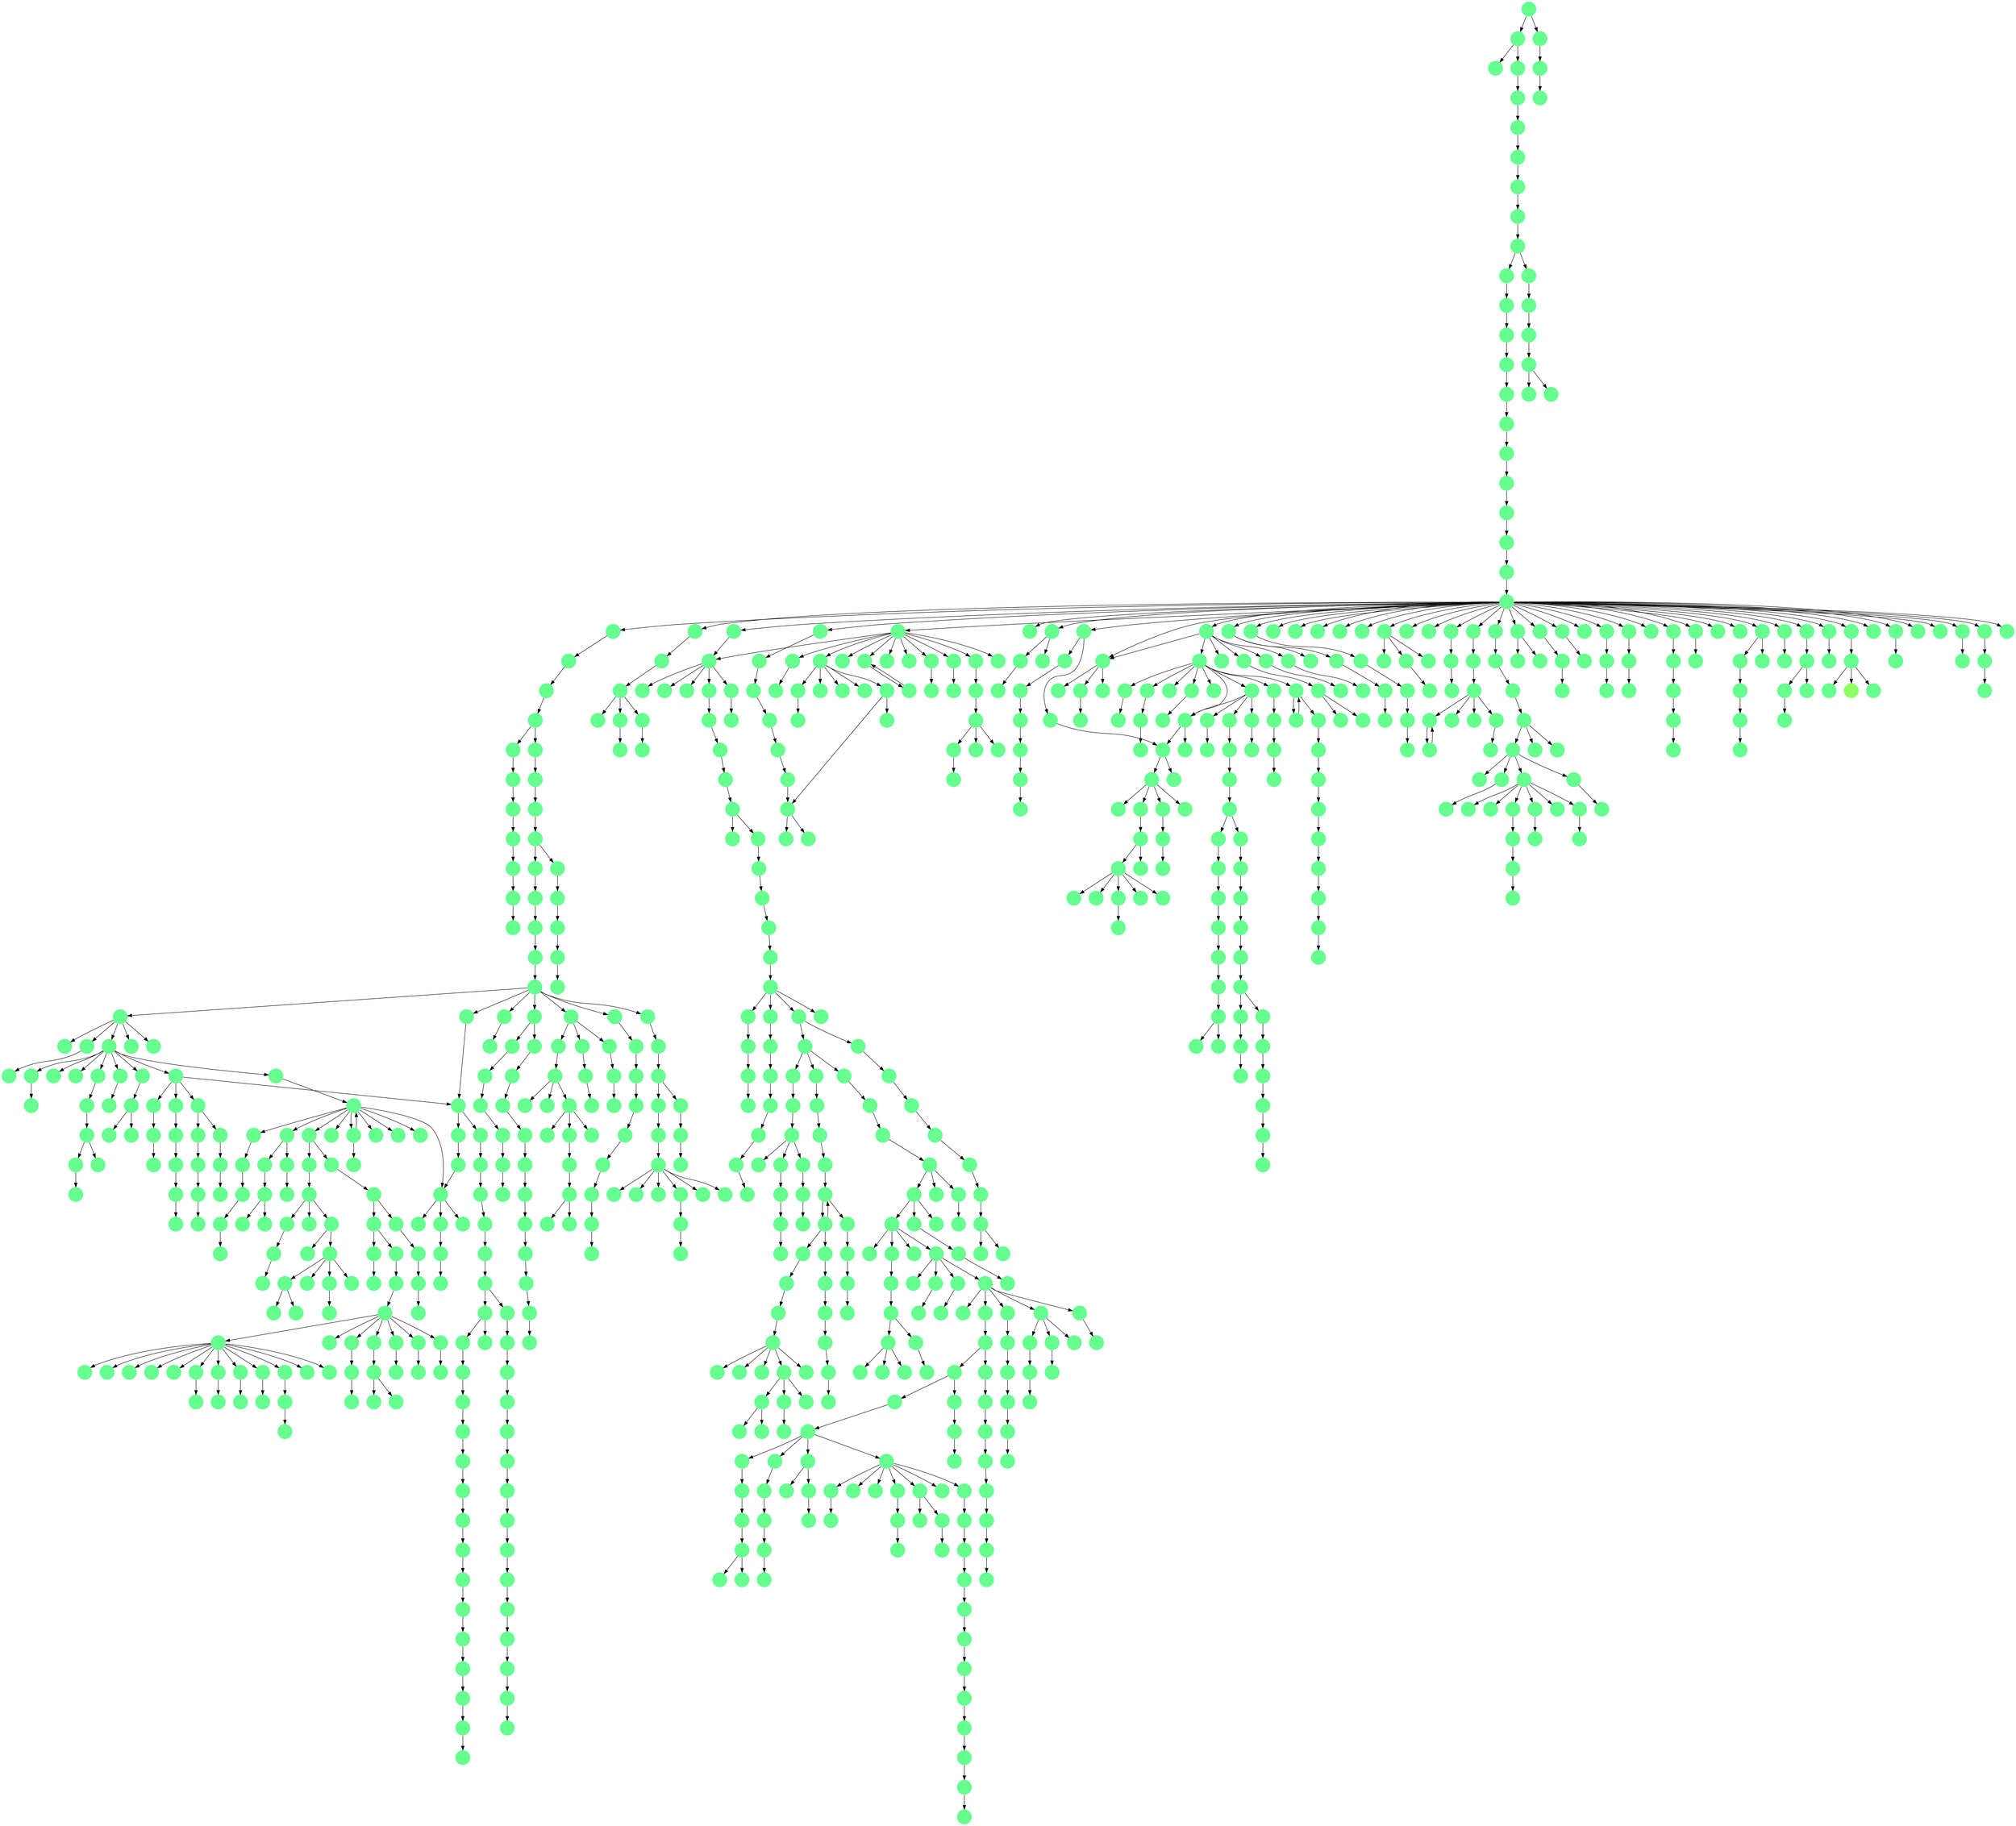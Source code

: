 digraph{
0 [tooltip = "L", penwidth = 0, style = filled, fillcolor = "#66ff90", shape = circle, label = ""]
1 [tooltip = "L", penwidth = 0, style = filled, fillcolor = "#66ff90", shape = circle, label = ""]
2 [tooltip = "L", penwidth = 0, style = filled, fillcolor = "#66ff90", shape = circle, label = ""]
3 [tooltip = "L", penwidth = 0, style = filled, fillcolor = "#66ff90", shape = circle, label = ""]
4 [tooltip = "L", penwidth = 0, style = filled, fillcolor = "#66ff90", shape = circle, label = ""]
5 [tooltip = "L", penwidth = 0, style = filled, fillcolor = "#66ff90", shape = circle, label = ""]
6 [tooltip = "L", penwidth = 0, style = filled, fillcolor = "#66ff90", shape = circle, label = ""]
7 [tooltip = "L", penwidth = 0, style = filled, fillcolor = "#66ff90", shape = circle, label = ""]
8 [tooltip = "L", penwidth = 0, style = filled, fillcolor = "#66ff90", shape = circle, label = ""]
9 [tooltip = "L", penwidth = 0, style = filled, fillcolor = "#66ff90", shape = circle, label = ""]
10 [tooltip = "L", penwidth = 0, style = filled, fillcolor = "#66ff90", shape = circle, label = ""]
11 [tooltip = "L", penwidth = 0, style = filled, fillcolor = "#66ff90", shape = circle, label = ""]
12 [tooltip = "L", penwidth = 0, style = filled, fillcolor = "#66ff90", shape = circle, label = ""]
13 [tooltip = "L", penwidth = 0, style = filled, fillcolor = "#66ff90", shape = circle, label = ""]
14 [tooltip = "L", penwidth = 0, style = filled, fillcolor = "#66ff90", shape = circle, label = ""]
15 [tooltip = "L", penwidth = 0, style = filled, fillcolor = "#66ff90", shape = circle, label = ""]
16 [tooltip = "L", penwidth = 0, style = filled, fillcolor = "#66ff90", shape = circle, label = ""]
17 [tooltip = "L", penwidth = 0, style = filled, fillcolor = "#66ff90", shape = circle, label = ""]
18 [tooltip = "L", penwidth = 0, style = filled, fillcolor = "#66ff90", shape = circle, label = ""]
19 [tooltip = "L", penwidth = 0, style = filled, fillcolor = "#66ff90", shape = circle, label = ""]
20 [tooltip = "L", penwidth = 0, style = filled, fillcolor = "#66ff90", shape = circle, label = ""]
21 [tooltip = "L", penwidth = 0, style = filled, fillcolor = "#66ff90", shape = circle, label = ""]
22 [tooltip = "L", penwidth = 0, style = filled, fillcolor = "#66ff90", shape = circle, label = ""]
23 [tooltip = "L", penwidth = 0, style = filled, fillcolor = "#66ff90", shape = circle, label = ""]
24 [tooltip = "L", penwidth = 0, style = filled, fillcolor = "#66ff90", shape = circle, label = ""]
25 [tooltip = "L", penwidth = 0, style = filled, fillcolor = "#66ff90", shape = circle, label = ""]
26 [tooltip = "L", penwidth = 0, style = filled, fillcolor = "#66ff90", shape = circle, label = ""]
27 [tooltip = "L", penwidth = 0, style = filled, fillcolor = "#66ff90", shape = circle, label = ""]
28 [tooltip = "L", penwidth = 0, style = filled, fillcolor = "#66ff90", shape = circle, label = ""]
29 [tooltip = "L", penwidth = 0, style = filled, fillcolor = "#66ff90", shape = circle, label = ""]
30 [tooltip = "L", penwidth = 0, style = filled, fillcolor = "#66ff90", shape = circle, label = ""]
31 [tooltip = "L", penwidth = 0, style = filled, fillcolor = "#66ff90", shape = circle, label = ""]
32 [tooltip = "L", penwidth = 0, style = filled, fillcolor = "#66ff90", shape = circle, label = ""]
33 [tooltip = "L", penwidth = 0, style = filled, fillcolor = "#66ff90", shape = circle, label = ""]
34 [tooltip = "L", penwidth = 0, style = filled, fillcolor = "#66ff90", shape = circle, label = ""]
35 [tooltip = "L", penwidth = 0, style = filled, fillcolor = "#66ff90", shape = circle, label = ""]
36 [tooltip = "L", penwidth = 0, style = filled, fillcolor = "#66ff90", shape = circle, label = ""]
37 [tooltip = "L", penwidth = 0, style = filled, fillcolor = "#66ff90", shape = circle, label = ""]
38 [tooltip = "L", penwidth = 0, style = filled, fillcolor = "#66ff90", shape = circle, label = ""]
39 [tooltip = "L", penwidth = 0, style = filled, fillcolor = "#66ff90", shape = circle, label = ""]
40 [tooltip = "L", penwidth = 0, style = filled, fillcolor = "#66ff90", shape = circle, label = ""]
41 [tooltip = "L", penwidth = 0, style = filled, fillcolor = "#66ff90", shape = circle, label = ""]
42 [tooltip = "L", penwidth = 0, style = filled, fillcolor = "#66ff90", shape = circle, label = ""]
43 [tooltip = "L", penwidth = 0, style = filled, fillcolor = "#66ff90", shape = circle, label = ""]
44 [tooltip = "L", penwidth = 0, style = filled, fillcolor = "#66ff90", shape = circle, label = ""]
45 [tooltip = "L", penwidth = 0, style = filled, fillcolor = "#66ff90", shape = circle, label = ""]
46 [tooltip = "L", penwidth = 0, style = filled, fillcolor = "#66ff90", shape = circle, label = ""]
47 [tooltip = "L", penwidth = 0, style = filled, fillcolor = "#66ff90", shape = circle, label = ""]
48 [tooltip = "L", penwidth = 0, style = filled, fillcolor = "#66ff90", shape = circle, label = ""]
49 [tooltip = "L", penwidth = 0, style = filled, fillcolor = "#66ff90", shape = circle, label = ""]
50 [tooltip = "L", penwidth = 0, style = filled, fillcolor = "#66ff90", shape = circle, label = ""]
51 [tooltip = "L", penwidth = 0, style = filled, fillcolor = "#66ff90", shape = circle, label = ""]
52 [tooltip = "L", penwidth = 0, style = filled, fillcolor = "#66ff90", shape = circle, label = ""]
53 [tooltip = "L", penwidth = 0, style = filled, fillcolor = "#66ff90", shape = circle, label = ""]
54 [tooltip = "L", penwidth = 0, style = filled, fillcolor = "#66ff90", shape = circle, label = ""]
55 [tooltip = "L", penwidth = 0, style = filled, fillcolor = "#66ff90", shape = circle, label = ""]
56 [tooltip = "L", penwidth = 0, style = filled, fillcolor = "#66ff90", shape = circle, label = ""]
57 [tooltip = "L", penwidth = 0, style = filled, fillcolor = "#66ff90", shape = circle, label = ""]
58 [tooltip = "L", penwidth = 0, style = filled, fillcolor = "#66ff90", shape = circle, label = ""]
59 [tooltip = "L", penwidth = 0, style = filled, fillcolor = "#66ff90", shape = circle, label = ""]
60 [tooltip = "L", penwidth = 0, style = filled, fillcolor = "#66ff90", shape = circle, label = ""]
61 [tooltip = "L", penwidth = 0, style = filled, fillcolor = "#66ff90", shape = circle, label = ""]
62 [tooltip = "L", penwidth = 0, style = filled, fillcolor = "#66ff90", shape = circle, label = ""]
63 [tooltip = "L", penwidth = 0, style = filled, fillcolor = "#66ff90", shape = circle, label = ""]
64 [tooltip = "L", penwidth = 0, style = filled, fillcolor = "#66ff90", shape = circle, label = ""]
65 [tooltip = "L", penwidth = 0, style = filled, fillcolor = "#66ff90", shape = circle, label = ""]
66 [tooltip = "L", penwidth = 0, style = filled, fillcolor = "#66ff90", shape = circle, label = ""]
67 [tooltip = "L", penwidth = 0, style = filled, fillcolor = "#66ff90", shape = circle, label = ""]
68 [tooltip = "L", penwidth = 0, style = filled, fillcolor = "#66ff90", shape = circle, label = ""]
69 [tooltip = "L", penwidth = 0, style = filled, fillcolor = "#66ff90", shape = circle, label = ""]
70 [tooltip = "L", penwidth = 0, style = filled, fillcolor = "#66ff90", shape = circle, label = ""]
71 [tooltip = "L", penwidth = 0, style = filled, fillcolor = "#66ff90", shape = circle, label = ""]
72 [tooltip = "L", penwidth = 0, style = filled, fillcolor = "#66ff90", shape = circle, label = ""]
73 [tooltip = "L", penwidth = 0, style = filled, fillcolor = "#66ff90", shape = circle, label = ""]
74 [tooltip = "L", penwidth = 0, style = filled, fillcolor = "#66ff90", shape = circle, label = ""]
75 [tooltip = "L", penwidth = 0, style = filled, fillcolor = "#66ff90", shape = circle, label = ""]
76 [tooltip = "L", penwidth = 0, style = filled, fillcolor = "#66ff90", shape = circle, label = ""]
77 [tooltip = "L", penwidth = 0, style = filled, fillcolor = "#66ff90", shape = circle, label = ""]
78 [tooltip = "L", penwidth = 0, style = filled, fillcolor = "#66ff90", shape = circle, label = ""]
79 [tooltip = "L", penwidth = 0, style = filled, fillcolor = "#66ff90", shape = circle, label = ""]
80 [tooltip = "L", penwidth = 0, style = filled, fillcolor = "#66ff90", shape = circle, label = ""]
81 [tooltip = "L", penwidth = 0, style = filled, fillcolor = "#66ff90", shape = circle, label = ""]
82 [tooltip = "L", penwidth = 0, style = filled, fillcolor = "#66ff90", shape = circle, label = ""]
83 [tooltip = "L", penwidth = 0, style = filled, fillcolor = "#66ff90", shape = circle, label = ""]
84 [tooltip = "L", penwidth = 0, style = filled, fillcolor = "#66ff90", shape = circle, label = ""]
85 [tooltip = "L", penwidth = 0, style = filled, fillcolor = "#66ff90", shape = circle, label = ""]
86 [tooltip = "L", penwidth = 0, style = filled, fillcolor = "#66ff90", shape = circle, label = ""]
87 [tooltip = "L", penwidth = 0, style = filled, fillcolor = "#66ff90", shape = circle, label = ""]
88 [tooltip = "L", penwidth = 0, style = filled, fillcolor = "#66ff90", shape = circle, label = ""]
89 [tooltip = "L", penwidth = 0, style = filled, fillcolor = "#66ff90", shape = circle, label = ""]
90 [tooltip = "L", penwidth = 0, style = filled, fillcolor = "#66ff90", shape = circle, label = ""]
91 [tooltip = "L", penwidth = 0, style = filled, fillcolor = "#66ff90", shape = circle, label = ""]
92 [tooltip = "L", penwidth = 0, style = filled, fillcolor = "#66ff90", shape = circle, label = ""]
93 [tooltip = "L", penwidth = 0, style = filled, fillcolor = "#66ff90", shape = circle, label = ""]
94 [tooltip = "L", penwidth = 0, style = filled, fillcolor = "#66ff90", shape = circle, label = ""]
95 [tooltip = "L", penwidth = 0, style = filled, fillcolor = "#66ff90", shape = circle, label = ""]
96 [tooltip = "L", penwidth = 0, style = filled, fillcolor = "#66ff90", shape = circle, label = ""]
97 [tooltip = "L", penwidth = 0, style = filled, fillcolor = "#66ff90", shape = circle, label = ""]
98 [tooltip = "L", penwidth = 0, style = filled, fillcolor = "#66ff90", shape = circle, label = ""]
99 [tooltip = "L", penwidth = 0, style = filled, fillcolor = "#66ff90", shape = circle, label = ""]
100 [tooltip = "L", penwidth = 0, style = filled, fillcolor = "#66ff90", shape = circle, label = ""]
101 [tooltip = "L", penwidth = 0, style = filled, fillcolor = "#66ff90", shape = circle, label = ""]
102 [tooltip = "L", penwidth = 0, style = filled, fillcolor = "#66ff90", shape = circle, label = ""]
103 [tooltip = "L", penwidth = 0, style = filled, fillcolor = "#66ff90", shape = circle, label = ""]
104 [tooltip = "L", penwidth = 0, style = filled, fillcolor = "#66ff90", shape = circle, label = ""]
105 [tooltip = "L", penwidth = 0, style = filled, fillcolor = "#66ff90", shape = circle, label = ""]
106 [tooltip = "L", penwidth = 0, style = filled, fillcolor = "#66ff90", shape = circle, label = ""]
107 [tooltip = "L", penwidth = 0, style = filled, fillcolor = "#66ff90", shape = circle, label = ""]
108 [tooltip = "L", penwidth = 0, style = filled, fillcolor = "#66ff90", shape = circle, label = ""]
109 [tooltip = "L", penwidth = 0, style = filled, fillcolor = "#66ff90", shape = circle, label = ""]
110 [tooltip = "L", penwidth = 0, style = filled, fillcolor = "#66ff90", shape = circle, label = ""]
111 [tooltip = "L", penwidth = 0, style = filled, fillcolor = "#66ff90", shape = circle, label = ""]
112 [tooltip = "L", penwidth = 0, style = filled, fillcolor = "#66ff90", shape = circle, label = ""]
113 [tooltip = "L", penwidth = 0, style = filled, fillcolor = "#66ff90", shape = circle, label = ""]
114 [tooltip = "L", penwidth = 0, style = filled, fillcolor = "#66ff90", shape = circle, label = ""]
115 [tooltip = "L", penwidth = 0, style = filled, fillcolor = "#66ff90", shape = circle, label = ""]
116 [tooltip = "L", penwidth = 0, style = filled, fillcolor = "#66ff90", shape = circle, label = ""]
117 [tooltip = "L", penwidth = 0, style = filled, fillcolor = "#66ff90", shape = circle, label = ""]
118 [tooltip = "L", penwidth = 0, style = filled, fillcolor = "#66ff90", shape = circle, label = ""]
119 [tooltip = "L", penwidth = 0, style = filled, fillcolor = "#66ff90", shape = circle, label = ""]
120 [tooltip = "L", penwidth = 0, style = filled, fillcolor = "#66ff90", shape = circle, label = ""]
121 [tooltip = "L", penwidth = 0, style = filled, fillcolor = "#66ff90", shape = circle, label = ""]
122 [tooltip = "L", penwidth = 0, style = filled, fillcolor = "#66ff90", shape = circle, label = ""]
123 [tooltip = "L", penwidth = 0, style = filled, fillcolor = "#66ff90", shape = circle, label = ""]
124 [tooltip = "L", penwidth = 0, style = filled, fillcolor = "#66ff90", shape = circle, label = ""]
125 [tooltip = "L", penwidth = 0, style = filled, fillcolor = "#66ff90", shape = circle, label = ""]
126 [tooltip = "L", penwidth = 0, style = filled, fillcolor = "#66ff90", shape = circle, label = ""]
127 [tooltip = "L", penwidth = 0, style = filled, fillcolor = "#66ff90", shape = circle, label = ""]
128 [tooltip = "L", penwidth = 0, style = filled, fillcolor = "#66ff90", shape = circle, label = ""]
129 [tooltip = "L", penwidth = 0, style = filled, fillcolor = "#66ff90", shape = circle, label = ""]
130 [tooltip = "L", penwidth = 0, style = filled, fillcolor = "#66ff90", shape = circle, label = ""]
131 [tooltip = "L", penwidth = 0, style = filled, fillcolor = "#66ff90", shape = circle, label = ""]
132 [tooltip = "L", penwidth = 0, style = filled, fillcolor = "#66ff90", shape = circle, label = ""]
133 [tooltip = "L", penwidth = 0, style = filled, fillcolor = "#66ff90", shape = circle, label = ""]
134 [tooltip = "L", penwidth = 0, style = filled, fillcolor = "#66ff90", shape = circle, label = ""]
135 [tooltip = "L", penwidth = 0, style = filled, fillcolor = "#66ff90", shape = circle, label = ""]
136 [tooltip = "L", penwidth = 0, style = filled, fillcolor = "#66ff90", shape = circle, label = ""]
137 [tooltip = "L", penwidth = 0, style = filled, fillcolor = "#66ff90", shape = circle, label = ""]
138 [tooltip = "L", penwidth = 0, style = filled, fillcolor = "#66ff90", shape = circle, label = ""]
139 [tooltip = "L", penwidth = 0, style = filled, fillcolor = "#66ff90", shape = circle, label = ""]
140 [tooltip = "L", penwidth = 0, style = filled, fillcolor = "#66ff90", shape = circle, label = ""]
141 [tooltip = "L", penwidth = 0, style = filled, fillcolor = "#66ff90", shape = circle, label = ""]
142 [tooltip = "L", penwidth = 0, style = filled, fillcolor = "#66ff90", shape = circle, label = ""]
143 [tooltip = "L", penwidth = 0, style = filled, fillcolor = "#66ff90", shape = circle, label = ""]
144 [tooltip = "L", penwidth = 0, style = filled, fillcolor = "#66ff90", shape = circle, label = ""]
145 [tooltip = "L", penwidth = 0, style = filled, fillcolor = "#66ff90", shape = circle, label = ""]
146 [tooltip = "L", penwidth = 0, style = filled, fillcolor = "#66ff90", shape = circle, label = ""]
147 [tooltip = "L", penwidth = 0, style = filled, fillcolor = "#66ff90", shape = circle, label = ""]
148 [tooltip = "L", penwidth = 0, style = filled, fillcolor = "#66ff90", shape = circle, label = ""]
149 [tooltip = "L", penwidth = 0, style = filled, fillcolor = "#66ff90", shape = circle, label = ""]
150 [tooltip = "L", penwidth = 0, style = filled, fillcolor = "#66ff90", shape = circle, label = ""]
151 [tooltip = "L", penwidth = 0, style = filled, fillcolor = "#66ff90", shape = circle, label = ""]
152 [tooltip = "L", penwidth = 0, style = filled, fillcolor = "#66ff90", shape = circle, label = ""]
153 [tooltip = "L", penwidth = 0, style = filled, fillcolor = "#66ff90", shape = circle, label = ""]
154 [tooltip = "L", penwidth = 0, style = filled, fillcolor = "#66ff90", shape = circle, label = ""]
155 [tooltip = "L", penwidth = 0, style = filled, fillcolor = "#66ff90", shape = circle, label = ""]
156 [tooltip = "L", penwidth = 0, style = filled, fillcolor = "#66ff90", shape = circle, label = ""]
157 [tooltip = "L", penwidth = 0, style = filled, fillcolor = "#66ff90", shape = circle, label = ""]
158 [tooltip = "L", penwidth = 0, style = filled, fillcolor = "#66ff90", shape = circle, label = ""]
159 [tooltip = "L", penwidth = 0, style = filled, fillcolor = "#66ff90", shape = circle, label = ""]
160 [tooltip = "L", penwidth = 0, style = filled, fillcolor = "#66ff90", shape = circle, label = ""]
161 [tooltip = "L", penwidth = 0, style = filled, fillcolor = "#66ff90", shape = circle, label = ""]
162 [tooltip = "L", penwidth = 0, style = filled, fillcolor = "#66ff90", shape = circle, label = ""]
163 [tooltip = "L", penwidth = 0, style = filled, fillcolor = "#66ff90", shape = circle, label = ""]
164 [tooltip = "L", penwidth = 0, style = filled, fillcolor = "#66ff90", shape = circle, label = ""]
165 [tooltip = "L", penwidth = 0, style = filled, fillcolor = "#66ff90", shape = circle, label = ""]
166 [tooltip = "L", penwidth = 0, style = filled, fillcolor = "#66ff90", shape = circle, label = ""]
167 [tooltip = "L", penwidth = 0, style = filled, fillcolor = "#66ff90", shape = circle, label = ""]
168 [tooltip = "L", penwidth = 0, style = filled, fillcolor = "#66ff90", shape = circle, label = ""]
169 [tooltip = "L", penwidth = 0, style = filled, fillcolor = "#66ff90", shape = circle, label = ""]
170 [tooltip = "L", penwidth = 0, style = filled, fillcolor = "#66ff90", shape = circle, label = ""]
171 [tooltip = "L", penwidth = 0, style = filled, fillcolor = "#66ff90", shape = circle, label = ""]
172 [tooltip = "L", penwidth = 0, style = filled, fillcolor = "#66ff90", shape = circle, label = ""]
173 [tooltip = "L", penwidth = 0, style = filled, fillcolor = "#66ff90", shape = circle, label = ""]
174 [tooltip = "L", penwidth = 0, style = filled, fillcolor = "#66ff90", shape = circle, label = ""]
175 [tooltip = "L", penwidth = 0, style = filled, fillcolor = "#66ff90", shape = circle, label = ""]
176 [tooltip = "L", penwidth = 0, style = filled, fillcolor = "#66ff90", shape = circle, label = ""]
177 [tooltip = "L", penwidth = 0, style = filled, fillcolor = "#66ff90", shape = circle, label = ""]
178 [tooltip = "L", penwidth = 0, style = filled, fillcolor = "#66ff90", shape = circle, label = ""]
179 [tooltip = "L", penwidth = 0, style = filled, fillcolor = "#66ff90", shape = circle, label = ""]
180 [tooltip = "L", penwidth = 0, style = filled, fillcolor = "#66ff90", shape = circle, label = ""]
181 [tooltip = "L", penwidth = 0, style = filled, fillcolor = "#66ff90", shape = circle, label = ""]
182 [tooltip = "L", penwidth = 0, style = filled, fillcolor = "#66ff90", shape = circle, label = ""]
183 [tooltip = "L", penwidth = 0, style = filled, fillcolor = "#66ff90", shape = circle, label = ""]
184 [tooltip = "L", penwidth = 0, style = filled, fillcolor = "#66ff90", shape = circle, label = ""]
185 [tooltip = "L", penwidth = 0, style = filled, fillcolor = "#66ff90", shape = circle, label = ""]
186 [tooltip = "L", penwidth = 0, style = filled, fillcolor = "#66ff90", shape = circle, label = ""]
187 [tooltip = "L", penwidth = 0, style = filled, fillcolor = "#66ff90", shape = circle, label = ""]
188 [tooltip = "L", penwidth = 0, style = filled, fillcolor = "#66ff90", shape = circle, label = ""]
189 [tooltip = "L", penwidth = 0, style = filled, fillcolor = "#66ff90", shape = circle, label = ""]
190 [tooltip = "L", penwidth = 0, style = filled, fillcolor = "#66ff90", shape = circle, label = ""]
191 [tooltip = "L", penwidth = 0, style = filled, fillcolor = "#66ff90", shape = circle, label = ""]
192 [tooltip = "L", penwidth = 0, style = filled, fillcolor = "#66ff90", shape = circle, label = ""]
193 [tooltip = "L", penwidth = 0, style = filled, fillcolor = "#66ff90", shape = circle, label = ""]
194 [tooltip = "L", penwidth = 0, style = filled, fillcolor = "#66ff90", shape = circle, label = ""]
195 [tooltip = "L", penwidth = 0, style = filled, fillcolor = "#66ff90", shape = circle, label = ""]
196 [tooltip = "L", penwidth = 0, style = filled, fillcolor = "#66ff90", shape = circle, label = ""]
197 [tooltip = "L", penwidth = 0, style = filled, fillcolor = "#66ff90", shape = circle, label = ""]
198 [tooltip = "L", penwidth = 0, style = filled, fillcolor = "#66ff90", shape = circle, label = ""]
199 [tooltip = "L", penwidth = 0, style = filled, fillcolor = "#66ff90", shape = circle, label = ""]
200 [tooltip = "L", penwidth = 0, style = filled, fillcolor = "#66ff90", shape = circle, label = ""]
201 [tooltip = "L", penwidth = 0, style = filled, fillcolor = "#66ff90", shape = circle, label = ""]
202 [tooltip = "L", penwidth = 0, style = filled, fillcolor = "#66ff90", shape = circle, label = ""]
203 [tooltip = "L", penwidth = 0, style = filled, fillcolor = "#66ff90", shape = circle, label = ""]
204 [tooltip = "L", penwidth = 0, style = filled, fillcolor = "#66ff90", shape = circle, label = ""]
205 [tooltip = "L", penwidth = 0, style = filled, fillcolor = "#66ff90", shape = circle, label = ""]
206 [tooltip = "L", penwidth = 0, style = filled, fillcolor = "#66ff90", shape = circle, label = ""]
207 [tooltip = "L", penwidth = 0, style = filled, fillcolor = "#66ff90", shape = circle, label = ""]
208 [tooltip = "L", penwidth = 0, style = filled, fillcolor = "#66ff90", shape = circle, label = ""]
209 [tooltip = "L", penwidth = 0, style = filled, fillcolor = "#66ff90", shape = circle, label = ""]
210 [tooltip = "L", penwidth = 0, style = filled, fillcolor = "#66ff90", shape = circle, label = ""]
211 [tooltip = "L", penwidth = 0, style = filled, fillcolor = "#66ff90", shape = circle, label = ""]
212 [tooltip = "L", penwidth = 0, style = filled, fillcolor = "#66ff90", shape = circle, label = ""]
213 [tooltip = "L", penwidth = 0, style = filled, fillcolor = "#66ff90", shape = circle, label = ""]
214 [tooltip = "L", penwidth = 0, style = filled, fillcolor = "#66ff90", shape = circle, label = ""]
215 [tooltip = "L", penwidth = 0, style = filled, fillcolor = "#66ff90", shape = circle, label = ""]
216 [tooltip = "L", penwidth = 0, style = filled, fillcolor = "#66ff90", shape = circle, label = ""]
217 [tooltip = "L", penwidth = 0, style = filled, fillcolor = "#66ff90", shape = circle, label = ""]
218 [tooltip = "L", penwidth = 0, style = filled, fillcolor = "#66ff90", shape = circle, label = ""]
219 [tooltip = "L", penwidth = 0, style = filled, fillcolor = "#66ff90", shape = circle, label = ""]
220 [tooltip = "L", penwidth = 0, style = filled, fillcolor = "#66ff90", shape = circle, label = ""]
221 [tooltip = "L", penwidth = 0, style = filled, fillcolor = "#66ff90", shape = circle, label = ""]
222 [tooltip = "L", penwidth = 0, style = filled, fillcolor = "#66ff90", shape = circle, label = ""]
223 [tooltip = "L", penwidth = 0, style = filled, fillcolor = "#66ff90", shape = circle, label = ""]
224 [tooltip = "L", penwidth = 0, style = filled, fillcolor = "#66ff90", shape = circle, label = ""]
225 [tooltip = "L", penwidth = 0, style = filled, fillcolor = "#66ff90", shape = circle, label = ""]
226 [tooltip = "L", penwidth = 0, style = filled, fillcolor = "#66ff90", shape = circle, label = ""]
227 [tooltip = "L", penwidth = 0, style = filled, fillcolor = "#66ff90", shape = circle, label = ""]
228 [tooltip = "L", penwidth = 0, style = filled, fillcolor = "#66ff90", shape = circle, label = ""]
229 [tooltip = "L", penwidth = 0, style = filled, fillcolor = "#66ff90", shape = circle, label = ""]
230 [tooltip = "L", penwidth = 0, style = filled, fillcolor = "#66ff90", shape = circle, label = ""]
231 [tooltip = "L", penwidth = 0, style = filled, fillcolor = "#66ff90", shape = circle, label = ""]
232 [tooltip = "L", penwidth = 0, style = filled, fillcolor = "#66ff90", shape = circle, label = ""]
233 [tooltip = "L", penwidth = 0, style = filled, fillcolor = "#66ff90", shape = circle, label = ""]
234 [tooltip = "L", penwidth = 0, style = filled, fillcolor = "#66ff90", shape = circle, label = ""]
235 [tooltip = "L", penwidth = 0, style = filled, fillcolor = "#66ff90", shape = circle, label = ""]
236 [tooltip = "L", penwidth = 0, style = filled, fillcolor = "#66ff90", shape = circle, label = ""]
237 [tooltip = "L", penwidth = 0, style = filled, fillcolor = "#66ff90", shape = circle, label = ""]
238 [tooltip = "L", penwidth = 0, style = filled, fillcolor = "#66ff90", shape = circle, label = ""]
239 [tooltip = "L", penwidth = 0, style = filled, fillcolor = "#66ff90", shape = circle, label = ""]
240 [tooltip = "L", penwidth = 0, style = filled, fillcolor = "#66ff90", shape = circle, label = ""]
241 [tooltip = "L", penwidth = 0, style = filled, fillcolor = "#66ff90", shape = circle, label = ""]
242 [tooltip = "L", penwidth = 0, style = filled, fillcolor = "#66ff90", shape = circle, label = ""]
243 [tooltip = "L", penwidth = 0, style = filled, fillcolor = "#66ff90", shape = circle, label = ""]
244 [tooltip = "L", penwidth = 0, style = filled, fillcolor = "#66ff90", shape = circle, label = ""]
245 [tooltip = "L", penwidth = 0, style = filled, fillcolor = "#66ff90", shape = circle, label = ""]
246 [tooltip = "L", penwidth = 0, style = filled, fillcolor = "#66ff90", shape = circle, label = ""]
247 [tooltip = "L", penwidth = 0, style = filled, fillcolor = "#66ff90", shape = circle, label = ""]
248 [tooltip = "L", penwidth = 0, style = filled, fillcolor = "#66ff90", shape = circle, label = ""]
249 [tooltip = "L", penwidth = 0, style = filled, fillcolor = "#66ff90", shape = circle, label = ""]
250 [tooltip = "L", penwidth = 0, style = filled, fillcolor = "#66ff90", shape = circle, label = ""]
251 [tooltip = "L", penwidth = 0, style = filled, fillcolor = "#66ff90", shape = circle, label = ""]
252 [tooltip = "L", penwidth = 0, style = filled, fillcolor = "#66ff90", shape = circle, label = ""]
253 [tooltip = "L", penwidth = 0, style = filled, fillcolor = "#66ff90", shape = circle, label = ""]
254 [tooltip = "L", penwidth = 0, style = filled, fillcolor = "#66ff90", shape = circle, label = ""]
255 [tooltip = "L", penwidth = 0, style = filled, fillcolor = "#66ff90", shape = circle, label = ""]
256 [tooltip = "L", penwidth = 0, style = filled, fillcolor = "#66ff90", shape = circle, label = ""]
257 [tooltip = "L", penwidth = 0, style = filled, fillcolor = "#66ff90", shape = circle, label = ""]
258 [tooltip = "L", penwidth = 0, style = filled, fillcolor = "#66ff90", shape = circle, label = ""]
259 [tooltip = "L", penwidth = 0, style = filled, fillcolor = "#66ff90", shape = circle, label = ""]
260 [tooltip = "L", penwidth = 0, style = filled, fillcolor = "#66ff90", shape = circle, label = ""]
261 [tooltip = "L", penwidth = 0, style = filled, fillcolor = "#66ff90", shape = circle, label = ""]
262 [tooltip = "L", penwidth = 0, style = filled, fillcolor = "#66ff90", shape = circle, label = ""]
263 [tooltip = "L", penwidth = 0, style = filled, fillcolor = "#66ff90", shape = circle, label = ""]
264 [tooltip = "L", penwidth = 0, style = filled, fillcolor = "#66ff90", shape = circle, label = ""]
265 [tooltip = "L", penwidth = 0, style = filled, fillcolor = "#66ff90", shape = circle, label = ""]
266 [tooltip = "L", penwidth = 0, style = filled, fillcolor = "#66ff90", shape = circle, label = ""]
267 [tooltip = "L", penwidth = 0, style = filled, fillcolor = "#66ff90", shape = circle, label = ""]
268 [tooltip = "L", penwidth = 0, style = filled, fillcolor = "#66ff90", shape = circle, label = ""]
269 [tooltip = "L", penwidth = 0, style = filled, fillcolor = "#66ff90", shape = circle, label = ""]
270 [tooltip = "L", penwidth = 0, style = filled, fillcolor = "#66ff90", shape = circle, label = ""]
271 [tooltip = "L", penwidth = 0, style = filled, fillcolor = "#66ff90", shape = circle, label = ""]
272 [tooltip = "L", penwidth = 0, style = filled, fillcolor = "#66ff90", shape = circle, label = ""]
273 [tooltip = "L", penwidth = 0, style = filled, fillcolor = "#66ff90", shape = circle, label = ""]
274 [tooltip = "L", penwidth = 0, style = filled, fillcolor = "#66ff90", shape = circle, label = ""]
275 [tooltip = "L", penwidth = 0, style = filled, fillcolor = "#66ff90", shape = circle, label = ""]
276 [tooltip = "L", penwidth = 0, style = filled, fillcolor = "#66ff90", shape = circle, label = ""]
277 [tooltip = "L", penwidth = 0, style = filled, fillcolor = "#66ff90", shape = circle, label = ""]
278 [tooltip = "L", penwidth = 0, style = filled, fillcolor = "#66ff90", shape = circle, label = ""]
279 [tooltip = "L", penwidth = 0, style = filled, fillcolor = "#66ff90", shape = circle, label = ""]
280 [tooltip = "L", penwidth = 0, style = filled, fillcolor = "#66ff90", shape = circle, label = ""]
281 [tooltip = "L", penwidth = 0, style = filled, fillcolor = "#66ff90", shape = circle, label = ""]
282 [tooltip = "L", penwidth = 0, style = filled, fillcolor = "#66ff90", shape = circle, label = ""]
283 [tooltip = "L", penwidth = 0, style = filled, fillcolor = "#66ff90", shape = circle, label = ""]
284 [tooltip = "L", penwidth = 0, style = filled, fillcolor = "#66ff90", shape = circle, label = ""]
285 [tooltip = "L", penwidth = 0, style = filled, fillcolor = "#66ff90", shape = circle, label = ""]
286 [tooltip = "L", penwidth = 0, style = filled, fillcolor = "#66ff90", shape = circle, label = ""]
287 [tooltip = "L", penwidth = 0, style = filled, fillcolor = "#66ff90", shape = circle, label = ""]
288 [tooltip = "L", penwidth = 0, style = filled, fillcolor = "#66ff90", shape = circle, label = ""]
289 [tooltip = "L", penwidth = 0, style = filled, fillcolor = "#66ff90", shape = circle, label = ""]
290 [tooltip = "L", penwidth = 0, style = filled, fillcolor = "#66ff90", shape = circle, label = ""]
291 [tooltip = "L", penwidth = 0, style = filled, fillcolor = "#66ff90", shape = circle, label = ""]
292 [tooltip = "L", penwidth = 0, style = filled, fillcolor = "#66ff90", shape = circle, label = ""]
293 [tooltip = "L", penwidth = 0, style = filled, fillcolor = "#66ff90", shape = circle, label = ""]
294 [tooltip = "L", penwidth = 0, style = filled, fillcolor = "#66ff90", shape = circle, label = ""]
295 [tooltip = "L", penwidth = 0, style = filled, fillcolor = "#66ff90", shape = circle, label = ""]
296 [tooltip = "L", penwidth = 0, style = filled, fillcolor = "#66ff90", shape = circle, label = ""]
297 [tooltip = "L", penwidth = 0, style = filled, fillcolor = "#66ff90", shape = circle, label = ""]
298 [tooltip = "L", penwidth = 0, style = filled, fillcolor = "#66ff90", shape = circle, label = ""]
299 [tooltip = "L", penwidth = 0, style = filled, fillcolor = "#66ff90", shape = circle, label = ""]
300 [tooltip = "L", penwidth = 0, style = filled, fillcolor = "#66ff90", shape = circle, label = ""]
301 [tooltip = "L", penwidth = 0, style = filled, fillcolor = "#66ff90", shape = circle, label = ""]
302 [tooltip = "L", penwidth = 0, style = filled, fillcolor = "#66ff90", shape = circle, label = ""]
303 [tooltip = "L", penwidth = 0, style = filled, fillcolor = "#66ff90", shape = circle, label = ""]
304 [tooltip = "L", penwidth = 0, style = filled, fillcolor = "#66ff90", shape = circle, label = ""]
305 [tooltip = "L", penwidth = 0, style = filled, fillcolor = "#66ff90", shape = circle, label = ""]
306 [tooltip = "L", penwidth = 0, style = filled, fillcolor = "#66ff90", shape = circle, label = ""]
307 [tooltip = "L", penwidth = 0, style = filled, fillcolor = "#66ff90", shape = circle, label = ""]
308 [tooltip = "L", penwidth = 0, style = filled, fillcolor = "#66ff90", shape = circle, label = ""]
309 [tooltip = "L", penwidth = 0, style = filled, fillcolor = "#66ff90", shape = circle, label = ""]
310 [tooltip = "L", penwidth = 0, style = filled, fillcolor = "#66ff90", shape = circle, label = ""]
311 [tooltip = "L", penwidth = 0, style = filled, fillcolor = "#66ff90", shape = circle, label = ""]
312 [tooltip = "L", penwidth = 0, style = filled, fillcolor = "#66ff90", shape = circle, label = ""]
313 [tooltip = "L", penwidth = 0, style = filled, fillcolor = "#66ff90", shape = circle, label = ""]
314 [tooltip = "L", penwidth = 0, style = filled, fillcolor = "#66ff90", shape = circle, label = ""]
315 [tooltip = "L", penwidth = 0, style = filled, fillcolor = "#66ff90", shape = circle, label = ""]
316 [tooltip = "L", penwidth = 0, style = filled, fillcolor = "#66ff90", shape = circle, label = ""]
317 [tooltip = "L", penwidth = 0, style = filled, fillcolor = "#66ff90", shape = circle, label = ""]
318 [tooltip = "L", penwidth = 0, style = filled, fillcolor = "#66ff90", shape = circle, label = ""]
319 [tooltip = "L", penwidth = 0, style = filled, fillcolor = "#66ff90", shape = circle, label = ""]
320 [tooltip = "L", penwidth = 0, style = filled, fillcolor = "#66ff90", shape = circle, label = ""]
321 [tooltip = "L", penwidth = 0, style = filled, fillcolor = "#66ff90", shape = circle, label = ""]
322 [tooltip = "L", penwidth = 0, style = filled, fillcolor = "#66ff90", shape = circle, label = ""]
323 [tooltip = "L", penwidth = 0, style = filled, fillcolor = "#66ff90", shape = circle, label = ""]
324 [tooltip = "L", penwidth = 0, style = filled, fillcolor = "#66ff90", shape = circle, label = ""]
325 [tooltip = "L", penwidth = 0, style = filled, fillcolor = "#66ff90", shape = circle, label = ""]
326 [tooltip = "L", penwidth = 0, style = filled, fillcolor = "#66ff90", shape = circle, label = ""]
327 [tooltip = "L", penwidth = 0, style = filled, fillcolor = "#66ff90", shape = circle, label = ""]
328 [tooltip = "L", penwidth = 0, style = filled, fillcolor = "#66ff90", shape = circle, label = ""]
329 [tooltip = "L", penwidth = 0, style = filled, fillcolor = "#66ff90", shape = circle, label = ""]
330 [tooltip = "L", penwidth = 0, style = filled, fillcolor = "#66ff90", shape = circle, label = ""]
331 [tooltip = "L", penwidth = 0, style = filled, fillcolor = "#66ff90", shape = circle, label = ""]
332 [tooltip = "L", penwidth = 0, style = filled, fillcolor = "#66ff90", shape = circle, label = ""]
333 [tooltip = "L", penwidth = 0, style = filled, fillcolor = "#66ff90", shape = circle, label = ""]
334 [tooltip = "L", penwidth = 0, style = filled, fillcolor = "#66ff90", shape = circle, label = ""]
335 [tooltip = "L", penwidth = 0, style = filled, fillcolor = "#66ff90", shape = circle, label = ""]
336 [tooltip = "L", penwidth = 0, style = filled, fillcolor = "#66ff90", shape = circle, label = ""]
337 [tooltip = "L", penwidth = 0, style = filled, fillcolor = "#66ff90", shape = circle, label = ""]
338 [tooltip = "L", penwidth = 0, style = filled, fillcolor = "#66ff90", shape = circle, label = ""]
339 [tooltip = "L", penwidth = 0, style = filled, fillcolor = "#66ff90", shape = circle, label = ""]
340 [tooltip = "L", penwidth = 0, style = filled, fillcolor = "#66ff90", shape = circle, label = ""]
341 [tooltip = "L", penwidth = 0, style = filled, fillcolor = "#66ff90", shape = circle, label = ""]
342 [tooltip = "L", penwidth = 0, style = filled, fillcolor = "#66ff90", shape = circle, label = ""]
343 [tooltip = "L", penwidth = 0, style = filled, fillcolor = "#66ff90", shape = circle, label = ""]
344 [tooltip = "L", penwidth = 0, style = filled, fillcolor = "#66ff90", shape = circle, label = ""]
345 [tooltip = "L", penwidth = 0, style = filled, fillcolor = "#66ff90", shape = circle, label = ""]
346 [tooltip = "L", penwidth = 0, style = filled, fillcolor = "#66ff90", shape = circle, label = ""]
347 [tooltip = "L", penwidth = 0, style = filled, fillcolor = "#66ff90", shape = circle, label = ""]
348 [tooltip = "L", penwidth = 0, style = filled, fillcolor = "#66ff90", shape = circle, label = ""]
349 [tooltip = "L", penwidth = 0, style = filled, fillcolor = "#66ff90", shape = circle, label = ""]
350 [tooltip = "L", penwidth = 0, style = filled, fillcolor = "#66ff90", shape = circle, label = ""]
351 [tooltip = "L", penwidth = 0, style = filled, fillcolor = "#66ff90", shape = circle, label = ""]
352 [tooltip = "L", penwidth = 0, style = filled, fillcolor = "#66ff90", shape = circle, label = ""]
353 [tooltip = "L", penwidth = 0, style = filled, fillcolor = "#66ff90", shape = circle, label = ""]
354 [tooltip = "L", penwidth = 0, style = filled, fillcolor = "#66ff90", shape = circle, label = ""]
355 [tooltip = "L", penwidth = 0, style = filled, fillcolor = "#66ff90", shape = circle, label = ""]
356 [tooltip = "L", penwidth = 0, style = filled, fillcolor = "#66ff90", shape = circle, label = ""]
357 [tooltip = "L", penwidth = 0, style = filled, fillcolor = "#66ff90", shape = circle, label = ""]
358 [tooltip = "L", penwidth = 0, style = filled, fillcolor = "#66ff90", shape = circle, label = ""]
359 [tooltip = "L", penwidth = 0, style = filled, fillcolor = "#66ff90", shape = circle, label = ""]
360 [tooltip = "L", penwidth = 0, style = filled, fillcolor = "#66ff90", shape = circle, label = ""]
361 [tooltip = "L", penwidth = 0, style = filled, fillcolor = "#66ff90", shape = circle, label = ""]
362 [tooltip = "L", penwidth = 0, style = filled, fillcolor = "#66ff90", shape = circle, label = ""]
363 [tooltip = "L", penwidth = 0, style = filled, fillcolor = "#66ff90", shape = circle, label = ""]
364 [tooltip = "L", penwidth = 0, style = filled, fillcolor = "#66ff90", shape = circle, label = ""]
365 [tooltip = "L", penwidth = 0, style = filled, fillcolor = "#66ff90", shape = circle, label = ""]
366 [tooltip = "L", penwidth = 0, style = filled, fillcolor = "#66ff90", shape = circle, label = ""]
367 [tooltip = "M", penwidth = 0, style = filled, fillcolor = "#90ff66", shape = circle, label = ""]
368 [tooltip = "L", penwidth = 0, style = filled, fillcolor = "#66ff90", shape = circle, label = ""]
369 [tooltip = "L", penwidth = 0, style = filled, fillcolor = "#66ff90", shape = circle, label = ""]
370 [tooltip = "L", penwidth = 0, style = filled, fillcolor = "#66ff90", shape = circle, label = ""]
371 [tooltip = "L", penwidth = 0, style = filled, fillcolor = "#66ff90", shape = circle, label = ""]
372 [tooltip = "L", penwidth = 0, style = filled, fillcolor = "#66ff90", shape = circle, label = ""]
373 [tooltip = "L", penwidth = 0, style = filled, fillcolor = "#66ff90", shape = circle, label = ""]
374 [tooltip = "L", penwidth = 0, style = filled, fillcolor = "#66ff90", shape = circle, label = ""]
375 [tooltip = "L", penwidth = 0, style = filled, fillcolor = "#66ff90", shape = circle, label = ""]
376 [tooltip = "L", penwidth = 0, style = filled, fillcolor = "#66ff90", shape = circle, label = ""]
377 [tooltip = "L", penwidth = 0, style = filled, fillcolor = "#66ff90", shape = circle, label = ""]
378 [tooltip = "L", penwidth = 0, style = filled, fillcolor = "#66ff90", shape = circle, label = ""]
379 [tooltip = "L", penwidth = 0, style = filled, fillcolor = "#66ff90", shape = circle, label = ""]
380 [tooltip = "L", penwidth = 0, style = filled, fillcolor = "#66ff90", shape = circle, label = ""]
381 [tooltip = "L", penwidth = 0, style = filled, fillcolor = "#66ff90", shape = circle, label = ""]
382 [tooltip = "L", penwidth = 0, style = filled, fillcolor = "#66ff90", shape = circle, label = ""]
383 [tooltip = "L", penwidth = 0, style = filled, fillcolor = "#66ff90", shape = circle, label = ""]
384 [tooltip = "L", penwidth = 0, style = filled, fillcolor = "#66ff90", shape = circle, label = ""]
385 [tooltip = "L", penwidth = 0, style = filled, fillcolor = "#66ff90", shape = circle, label = ""]
386 [tooltip = "L", penwidth = 0, style = filled, fillcolor = "#66ff90", shape = circle, label = ""]
387 [tooltip = "L", penwidth = 0, style = filled, fillcolor = "#66ff90", shape = circle, label = ""]
388 [tooltip = "L", penwidth = 0, style = filled, fillcolor = "#66ff90", shape = circle, label = ""]
389 [tooltip = "L", penwidth = 0, style = filled, fillcolor = "#66ff90", shape = circle, label = ""]
390 [tooltip = "L", penwidth = 0, style = filled, fillcolor = "#66ff90", shape = circle, label = ""]
391 [tooltip = "L", penwidth = 0, style = filled, fillcolor = "#66ff90", shape = circle, label = ""]
392 [tooltip = "L", penwidth = 0, style = filled, fillcolor = "#66ff90", shape = circle, label = ""]
393 [tooltip = "L", penwidth = 0, style = filled, fillcolor = "#66ff90", shape = circle, label = ""]
394 [tooltip = "L", penwidth = 0, style = filled, fillcolor = "#66ff90", shape = circle, label = ""]
395 [tooltip = "L", penwidth = 0, style = filled, fillcolor = "#66ff90", shape = circle, label = ""]
396 [tooltip = "L", penwidth = 0, style = filled, fillcolor = "#66ff90", shape = circle, label = ""]
397 [tooltip = "L", penwidth = 0, style = filled, fillcolor = "#66ff90", shape = circle, label = ""]
398 [tooltip = "L", penwidth = 0, style = filled, fillcolor = "#66ff90", shape = circle, label = ""]
399 [tooltip = "L", penwidth = 0, style = filled, fillcolor = "#66ff90", shape = circle, label = ""]
400 [tooltip = "L", penwidth = 0, style = filled, fillcolor = "#66ff90", shape = circle, label = ""]
401 [tooltip = "L", penwidth = 0, style = filled, fillcolor = "#66ff90", shape = circle, label = ""]
402 [tooltip = "L", penwidth = 0, style = filled, fillcolor = "#66ff90", shape = circle, label = ""]
403 [tooltip = "L", penwidth = 0, style = filled, fillcolor = "#66ff90", shape = circle, label = ""]
404 [tooltip = "L", penwidth = 0, style = filled, fillcolor = "#66ff90", shape = circle, label = ""]
405 [tooltip = "L", penwidth = 0, style = filled, fillcolor = "#66ff90", shape = circle, label = ""]
406 [tooltip = "L", penwidth = 0, style = filled, fillcolor = "#66ff90", shape = circle, label = ""]
407 [tooltip = "L", penwidth = 0, style = filled, fillcolor = "#66ff90", shape = circle, label = ""]
408 [tooltip = "L", penwidth = 0, style = filled, fillcolor = "#66ff90", shape = circle, label = ""]
409 [tooltip = "L", penwidth = 0, style = filled, fillcolor = "#66ff90", shape = circle, label = ""]
410 [tooltip = "L", penwidth = 0, style = filled, fillcolor = "#66ff90", shape = circle, label = ""]
411 [tooltip = "L", penwidth = 0, style = filled, fillcolor = "#66ff90", shape = circle, label = ""]
412 [tooltip = "L", penwidth = 0, style = filled, fillcolor = "#66ff90", shape = circle, label = ""]
413 [tooltip = "L", penwidth = 0, style = filled, fillcolor = "#66ff90", shape = circle, label = ""]
414 [tooltip = "L", penwidth = 0, style = filled, fillcolor = "#66ff90", shape = circle, label = ""]
415 [tooltip = "L", penwidth = 0, style = filled, fillcolor = "#66ff90", shape = circle, label = ""]
416 [tooltip = "L", penwidth = 0, style = filled, fillcolor = "#66ff90", shape = circle, label = ""]
417 [tooltip = "L", penwidth = 0, style = filled, fillcolor = "#66ff90", shape = circle, label = ""]
418 [tooltip = "L", penwidth = 0, style = filled, fillcolor = "#66ff90", shape = circle, label = ""]
419 [tooltip = "L", penwidth = 0, style = filled, fillcolor = "#66ff90", shape = circle, label = ""]
420 [tooltip = "L", penwidth = 0, style = filled, fillcolor = "#66ff90", shape = circle, label = ""]
421 [tooltip = "L", penwidth = 0, style = filled, fillcolor = "#66ff90", shape = circle, label = ""]
422 [tooltip = "L", penwidth = 0, style = filled, fillcolor = "#66ff90", shape = circle, label = ""]
423 [tooltip = "L", penwidth = 0, style = filled, fillcolor = "#66ff90", shape = circle, label = ""]
424 [tooltip = "L", penwidth = 0, style = filled, fillcolor = "#66ff90", shape = circle, label = ""]
425 [tooltip = "L", penwidth = 0, style = filled, fillcolor = "#66ff90", shape = circle, label = ""]
426 [tooltip = "L", penwidth = 0, style = filled, fillcolor = "#66ff90", shape = circle, label = ""]
427 [tooltip = "L", penwidth = 0, style = filled, fillcolor = "#66ff90", shape = circle, label = ""]
428 [tooltip = "L", penwidth = 0, style = filled, fillcolor = "#66ff90", shape = circle, label = ""]
429 [tooltip = "L", penwidth = 0, style = filled, fillcolor = "#66ff90", shape = circle, label = ""]
430 [tooltip = "L", penwidth = 0, style = filled, fillcolor = "#66ff90", shape = circle, label = ""]
431 [tooltip = "L", penwidth = 0, style = filled, fillcolor = "#66ff90", shape = circle, label = ""]
432 [tooltip = "L", penwidth = 0, style = filled, fillcolor = "#66ff90", shape = circle, label = ""]
433 [tooltip = "L", penwidth = 0, style = filled, fillcolor = "#66ff90", shape = circle, label = ""]
434 [tooltip = "L", penwidth = 0, style = filled, fillcolor = "#66ff90", shape = circle, label = ""]
435 [tooltip = "L", penwidth = 0, style = filled, fillcolor = "#66ff90", shape = circle, label = ""]
436 [tooltip = "L", penwidth = 0, style = filled, fillcolor = "#66ff90", shape = circle, label = ""]
437 [tooltip = "L", penwidth = 0, style = filled, fillcolor = "#66ff90", shape = circle, label = ""]
438 [tooltip = "L", penwidth = 0, style = filled, fillcolor = "#66ff90", shape = circle, label = ""]
439 [tooltip = "L", penwidth = 0, style = filled, fillcolor = "#66ff90", shape = circle, label = ""]
440 [tooltip = "L", penwidth = 0, style = filled, fillcolor = "#66ff90", shape = circle, label = ""]
441 [tooltip = "L", penwidth = 0, style = filled, fillcolor = "#66ff90", shape = circle, label = ""]
442 [tooltip = "L", penwidth = 0, style = filled, fillcolor = "#66ff90", shape = circle, label = ""]
443 [tooltip = "L", penwidth = 0, style = filled, fillcolor = "#66ff90", shape = circle, label = ""]
444 [tooltip = "L", penwidth = 0, style = filled, fillcolor = "#66ff90", shape = circle, label = ""]
445 [tooltip = "L", penwidth = 0, style = filled, fillcolor = "#66ff90", shape = circle, label = ""]
446 [tooltip = "L", penwidth = 0, style = filled, fillcolor = "#66ff90", shape = circle, label = ""]
447 [tooltip = "L", penwidth = 0, style = filled, fillcolor = "#66ff90", shape = circle, label = ""]
448 [tooltip = "L", penwidth = 0, style = filled, fillcolor = "#66ff90", shape = circle, label = ""]
449 [tooltip = "L", penwidth = 0, style = filled, fillcolor = "#66ff90", shape = circle, label = ""]
450 [tooltip = "L", penwidth = 0, style = filled, fillcolor = "#66ff90", shape = circle, label = ""]
451 [tooltip = "L", penwidth = 0, style = filled, fillcolor = "#66ff90", shape = circle, label = ""]
452 [tooltip = "L", penwidth = 0, style = filled, fillcolor = "#66ff90", shape = circle, label = ""]
453 [tooltip = "L", penwidth = 0, style = filled, fillcolor = "#66ff90", shape = circle, label = ""]
454 [tooltip = "L", penwidth = 0, style = filled, fillcolor = "#66ff90", shape = circle, label = ""]
455 [tooltip = "L", penwidth = 0, style = filled, fillcolor = "#66ff90", shape = circle, label = ""]
456 [tooltip = "L", penwidth = 0, style = filled, fillcolor = "#66ff90", shape = circle, label = ""]
457 [tooltip = "L", penwidth = 0, style = filled, fillcolor = "#66ff90", shape = circle, label = ""]
458 [tooltip = "L", penwidth = 0, style = filled, fillcolor = "#66ff90", shape = circle, label = ""]
459 [tooltip = "L", penwidth = 0, style = filled, fillcolor = "#66ff90", shape = circle, label = ""]
460 [tooltip = "L", penwidth = 0, style = filled, fillcolor = "#66ff90", shape = circle, label = ""]
461 [tooltip = "L", penwidth = 0, style = filled, fillcolor = "#66ff90", shape = circle, label = ""]
462 [tooltip = "L", penwidth = 0, style = filled, fillcolor = "#66ff90", shape = circle, label = ""]
463 [tooltip = "L", penwidth = 0, style = filled, fillcolor = "#66ff90", shape = circle, label = ""]
464 [tooltip = "L", penwidth = 0, style = filled, fillcolor = "#66ff90", shape = circle, label = ""]
465 [tooltip = "L", penwidth = 0, style = filled, fillcolor = "#66ff90", shape = circle, label = ""]
466 [tooltip = "L", penwidth = 0, style = filled, fillcolor = "#66ff90", shape = circle, label = ""]
467 [tooltip = "L", penwidth = 0, style = filled, fillcolor = "#66ff90", shape = circle, label = ""]
468 [tooltip = "L", penwidth = 0, style = filled, fillcolor = "#66ff90", shape = circle, label = ""]
469 [tooltip = "L", penwidth = 0, style = filled, fillcolor = "#66ff90", shape = circle, label = ""]
470 [tooltip = "L", penwidth = 0, style = filled, fillcolor = "#66ff90", shape = circle, label = ""]
471 [tooltip = "L", penwidth = 0, style = filled, fillcolor = "#66ff90", shape = circle, label = ""]
472 [tooltip = "L", penwidth = 0, style = filled, fillcolor = "#66ff90", shape = circle, label = ""]
473 [tooltip = "L", penwidth = 0, style = filled, fillcolor = "#66ff90", shape = circle, label = ""]
474 [tooltip = "L", penwidth = 0, style = filled, fillcolor = "#66ff90", shape = circle, label = ""]
475 [tooltip = "L", penwidth = 0, style = filled, fillcolor = "#66ff90", shape = circle, label = ""]
476 [tooltip = "L", penwidth = 0, style = filled, fillcolor = "#66ff90", shape = circle, label = ""]
477 [tooltip = "L", penwidth = 0, style = filled, fillcolor = "#66ff90", shape = circle, label = ""]
478 [tooltip = "L", penwidth = 0, style = filled, fillcolor = "#66ff90", shape = circle, label = ""]
479 [tooltip = "L", penwidth = 0, style = filled, fillcolor = "#66ff90", shape = circle, label = ""]
480 [tooltip = "L", penwidth = 0, style = filled, fillcolor = "#66ff90", shape = circle, label = ""]
481 [tooltip = "L", penwidth = 0, style = filled, fillcolor = "#66ff90", shape = circle, label = ""]
482 [tooltip = "L", penwidth = 0, style = filled, fillcolor = "#66ff90", shape = circle, label = ""]
483 [tooltip = "L", penwidth = 0, style = filled, fillcolor = "#66ff90", shape = circle, label = ""]
484 [tooltip = "L", penwidth = 0, style = filled, fillcolor = "#66ff90", shape = circle, label = ""]
485 [tooltip = "L", penwidth = 0, style = filled, fillcolor = "#66ff90", shape = circle, label = ""]
486 [tooltip = "L", penwidth = 0, style = filled, fillcolor = "#66ff90", shape = circle, label = ""]
487 [tooltip = "L", penwidth = 0, style = filled, fillcolor = "#66ff90", shape = circle, label = ""]
488 [tooltip = "L", penwidth = 0, style = filled, fillcolor = "#66ff90", shape = circle, label = ""]
489 [tooltip = "L", penwidth = 0, style = filled, fillcolor = "#66ff90", shape = circle, label = ""]
490 [tooltip = "L", penwidth = 0, style = filled, fillcolor = "#66ff90", shape = circle, label = ""]
491 [tooltip = "L", penwidth = 0, style = filled, fillcolor = "#66ff90", shape = circle, label = ""]
492 [tooltip = "L", penwidth = 0, style = filled, fillcolor = "#66ff90", shape = circle, label = ""]
493 [tooltip = "L", penwidth = 0, style = filled, fillcolor = "#66ff90", shape = circle, label = ""]
494 [tooltip = "L", penwidth = 0, style = filled, fillcolor = "#66ff90", shape = circle, label = ""]
495 [tooltip = "L", penwidth = 0, style = filled, fillcolor = "#66ff90", shape = circle, label = ""]
496 [tooltip = "L", penwidth = 0, style = filled, fillcolor = "#66ff90", shape = circle, label = ""]
497 [tooltip = "L", penwidth = 0, style = filled, fillcolor = "#66ff90", shape = circle, label = ""]
498 [tooltip = "L", penwidth = 0, style = filled, fillcolor = "#66ff90", shape = circle, label = ""]
499 [tooltip = "L", penwidth = 0, style = filled, fillcolor = "#66ff90", shape = circle, label = ""]
500 [tooltip = "L", penwidth = 0, style = filled, fillcolor = "#66ff90", shape = circle, label = ""]
501 [tooltip = "L", penwidth = 0, style = filled, fillcolor = "#66ff90", shape = circle, label = ""]
502 [tooltip = "L", penwidth = 0, style = filled, fillcolor = "#66ff90", shape = circle, label = ""]
503 [tooltip = "L", penwidth = 0, style = filled, fillcolor = "#66ff90", shape = circle, label = ""]
504 [tooltip = "L", penwidth = 0, style = filled, fillcolor = "#66ff90", shape = circle, label = ""]
505 [tooltip = "L", penwidth = 0, style = filled, fillcolor = "#66ff90", shape = circle, label = ""]
506 [tooltip = "L", penwidth = 0, style = filled, fillcolor = "#66ff90", shape = circle, label = ""]
507 [tooltip = "L", penwidth = 0, style = filled, fillcolor = "#66ff90", shape = circle, label = ""]
508 [tooltip = "L", penwidth = 0, style = filled, fillcolor = "#66ff90", shape = circle, label = ""]
509 [tooltip = "L", penwidth = 0, style = filled, fillcolor = "#66ff90", shape = circle, label = ""]
510 [tooltip = "L", penwidth = 0, style = filled, fillcolor = "#66ff90", shape = circle, label = ""]
511 [tooltip = "L", penwidth = 0, style = filled, fillcolor = "#66ff90", shape = circle, label = ""]
512 [tooltip = "L", penwidth = 0, style = filled, fillcolor = "#66ff90", shape = circle, label = ""]
513 [tooltip = "L", penwidth = 0, style = filled, fillcolor = "#66ff90", shape = circle, label = ""]
514 [tooltip = "L", penwidth = 0, style = filled, fillcolor = "#66ff90", shape = circle, label = ""]
515 [tooltip = "L", penwidth = 0, style = filled, fillcolor = "#66ff90", shape = circle, label = ""]
516 [tooltip = "L", penwidth = 0, style = filled, fillcolor = "#66ff90", shape = circle, label = ""]
517 [tooltip = "L", penwidth = 0, style = filled, fillcolor = "#66ff90", shape = circle, label = ""]
518 [tooltip = "L", penwidth = 0, style = filled, fillcolor = "#66ff90", shape = circle, label = ""]
519 [tooltip = "L", penwidth = 0, style = filled, fillcolor = "#66ff90", shape = circle, label = ""]
520 [tooltip = "L", penwidth = 0, style = filled, fillcolor = "#66ff90", shape = circle, label = ""]
521 [tooltip = "L", penwidth = 0, style = filled, fillcolor = "#66ff90", shape = circle, label = ""]
522 [tooltip = "L", penwidth = 0, style = filled, fillcolor = "#66ff90", shape = circle, label = ""]
523 [tooltip = "L", penwidth = 0, style = filled, fillcolor = "#66ff90", shape = circle, label = ""]
524 [tooltip = "L", penwidth = 0, style = filled, fillcolor = "#66ff90", shape = circle, label = ""]
525 [tooltip = "L", penwidth = 0, style = filled, fillcolor = "#66ff90", shape = circle, label = ""]
526 [tooltip = "L", penwidth = 0, style = filled, fillcolor = "#66ff90", shape = circle, label = ""]
527 [tooltip = "L", penwidth = 0, style = filled, fillcolor = "#66ff90", shape = circle, label = ""]
528 [tooltip = "L", penwidth = 0, style = filled, fillcolor = "#66ff90", shape = circle, label = ""]
529 [tooltip = "L", penwidth = 0, style = filled, fillcolor = "#66ff90", shape = circle, label = ""]
530 [tooltip = "L", penwidth = 0, style = filled, fillcolor = "#66ff90", shape = circle, label = ""]
531 [tooltip = "L", penwidth = 0, style = filled, fillcolor = "#66ff90", shape = circle, label = ""]
532 [tooltip = "L", penwidth = 0, style = filled, fillcolor = "#66ff90", shape = circle, label = ""]
533 [tooltip = "L", penwidth = 0, style = filled, fillcolor = "#66ff90", shape = circle, label = ""]
534 [tooltip = "L", penwidth = 0, style = filled, fillcolor = "#66ff90", shape = circle, label = ""]
535 [tooltip = "L", penwidth = 0, style = filled, fillcolor = "#66ff90", shape = circle, label = ""]
536 [tooltip = "L", penwidth = 0, style = filled, fillcolor = "#66ff90", shape = circle, label = ""]
537 [tooltip = "L", penwidth = 0, style = filled, fillcolor = "#66ff90", shape = circle, label = ""]
538 [tooltip = "L", penwidth = 0, style = filled, fillcolor = "#66ff90", shape = circle, label = ""]
539 [tooltip = "L", penwidth = 0, style = filled, fillcolor = "#66ff90", shape = circle, label = ""]
540 [tooltip = "L", penwidth = 0, style = filled, fillcolor = "#66ff90", shape = circle, label = ""]
541 [tooltip = "L", penwidth = 0, style = filled, fillcolor = "#66ff90", shape = circle, label = ""]
542 [tooltip = "L", penwidth = 0, style = filled, fillcolor = "#66ff90", shape = circle, label = ""]
543 [tooltip = "L", penwidth = 0, style = filled, fillcolor = "#66ff90", shape = circle, label = ""]
544 [tooltip = "L", penwidth = 0, style = filled, fillcolor = "#66ff90", shape = circle, label = ""]
545 [tooltip = "L", penwidth = 0, style = filled, fillcolor = "#66ff90", shape = circle, label = ""]
546 [tooltip = "L", penwidth = 0, style = filled, fillcolor = "#66ff90", shape = circle, label = ""]
547 [tooltip = "L", penwidth = 0, style = filled, fillcolor = "#66ff90", shape = circle, label = ""]
548 [tooltip = "L", penwidth = 0, style = filled, fillcolor = "#66ff90", shape = circle, label = ""]
549 [tooltip = "L", penwidth = 0, style = filled, fillcolor = "#66ff90", shape = circle, label = ""]
550 [tooltip = "L", penwidth = 0, style = filled, fillcolor = "#66ff90", shape = circle, label = ""]
551 [tooltip = "L", penwidth = 0, style = filled, fillcolor = "#66ff90", shape = circle, label = ""]
552 [tooltip = "L", penwidth = 0, style = filled, fillcolor = "#66ff90", shape = circle, label = ""]
553 [tooltip = "L", penwidth = 0, style = filled, fillcolor = "#66ff90", shape = circle, label = ""]
554 [tooltip = "L", penwidth = 0, style = filled, fillcolor = "#66ff90", shape = circle, label = ""]
555 [tooltip = "L", penwidth = 0, style = filled, fillcolor = "#66ff90", shape = circle, label = ""]
556 [tooltip = "L", penwidth = 0, style = filled, fillcolor = "#66ff90", shape = circle, label = ""]
557 [tooltip = "L", penwidth = 0, style = filled, fillcolor = "#66ff90", shape = circle, label = ""]
558 [tooltip = "L", penwidth = 0, style = filled, fillcolor = "#66ff90", shape = circle, label = ""]
559 [tooltip = "L", penwidth = 0, style = filled, fillcolor = "#66ff90", shape = circle, label = ""]
560 [tooltip = "L", penwidth = 0, style = filled, fillcolor = "#66ff90", shape = circle, label = ""]
561 [tooltip = "L", penwidth = 0, style = filled, fillcolor = "#66ff90", shape = circle, label = ""]
562 [tooltip = "L", penwidth = 0, style = filled, fillcolor = "#66ff90", shape = circle, label = ""]
563 [tooltip = "L", penwidth = 0, style = filled, fillcolor = "#66ff90", shape = circle, label = ""]
564 [tooltip = "L", penwidth = 0, style = filled, fillcolor = "#66ff90", shape = circle, label = ""]
565 [tooltip = "L", penwidth = 0, style = filled, fillcolor = "#66ff90", shape = circle, label = ""]
566 [tooltip = "L", penwidth = 0, style = filled, fillcolor = "#66ff90", shape = circle, label = ""]
567 [tooltip = "L", penwidth = 0, style = filled, fillcolor = "#66ff90", shape = circle, label = ""]
568 [tooltip = "L", penwidth = 0, style = filled, fillcolor = "#66ff90", shape = circle, label = ""]
569 [tooltip = "L", penwidth = 0, style = filled, fillcolor = "#66ff90", shape = circle, label = ""]
570 [tooltip = "L", penwidth = 0, style = filled, fillcolor = "#66ff90", shape = circle, label = ""]
571 [tooltip = "L", penwidth = 0, style = filled, fillcolor = "#66ff90", shape = circle, label = ""]
572 [tooltip = "L", penwidth = 0, style = filled, fillcolor = "#66ff90", shape = circle, label = ""]
573 [tooltip = "L", penwidth = 0, style = filled, fillcolor = "#66ff90", shape = circle, label = ""]
574 [tooltip = "L", penwidth = 0, style = filled, fillcolor = "#66ff90", shape = circle, label = ""]
575 [tooltip = "L", penwidth = 0, style = filled, fillcolor = "#66ff90", shape = circle, label = ""]
576 [tooltip = "L", penwidth = 0, style = filled, fillcolor = "#66ff90", shape = circle, label = ""]
577 [tooltip = "L", penwidth = 0, style = filled, fillcolor = "#66ff90", shape = circle, label = ""]
578 [tooltip = "L", penwidth = 0, style = filled, fillcolor = "#66ff90", shape = circle, label = ""]
579 [tooltip = "L", penwidth = 0, style = filled, fillcolor = "#66ff90", shape = circle, label = ""]
580 [tooltip = "L", penwidth = 0, style = filled, fillcolor = "#66ff90", shape = circle, label = ""]
581 [tooltip = "L", penwidth = 0, style = filled, fillcolor = "#66ff90", shape = circle, label = ""]
582 [tooltip = "L", penwidth = 0, style = filled, fillcolor = "#66ff90", shape = circle, label = ""]
583 [tooltip = "L", penwidth = 0, style = filled, fillcolor = "#66ff90", shape = circle, label = ""]
584 [tooltip = "L", penwidth = 0, style = filled, fillcolor = "#66ff90", shape = circle, label = ""]
585 [tooltip = "L", penwidth = 0, style = filled, fillcolor = "#66ff90", shape = circle, label = ""]
586 [tooltip = "L", penwidth = 0, style = filled, fillcolor = "#66ff90", shape = circle, label = ""]
587 [tooltip = "L", penwidth = 0, style = filled, fillcolor = "#66ff90", shape = circle, label = ""]
588 [tooltip = "L", penwidth = 0, style = filled, fillcolor = "#66ff90", shape = circle, label = ""]
589 [tooltip = "L", penwidth = 0, style = filled, fillcolor = "#66ff90", shape = circle, label = ""]
590 [tooltip = "L", penwidth = 0, style = filled, fillcolor = "#66ff90", shape = circle, label = ""]
591 [tooltip = "L", penwidth = 0, style = filled, fillcolor = "#66ff90", shape = circle, label = ""]
592 [tooltip = "L", penwidth = 0, style = filled, fillcolor = "#66ff90", shape = circle, label = ""]
593 [tooltip = "L", penwidth = 0, style = filled, fillcolor = "#66ff90", shape = circle, label = ""]
594 [tooltip = "L", penwidth = 0, style = filled, fillcolor = "#66ff90", shape = circle, label = ""]
595 [tooltip = "L", penwidth = 0, style = filled, fillcolor = "#66ff90", shape = circle, label = ""]
596 [tooltip = "L", penwidth = 0, style = filled, fillcolor = "#66ff90", shape = circle, label = ""]
597 [tooltip = "L", penwidth = 0, style = filled, fillcolor = "#66ff90", shape = circle, label = ""]
598 [tooltip = "L", penwidth = 0, style = filled, fillcolor = "#66ff90", shape = circle, label = ""]
599 [tooltip = "L", penwidth = 0, style = filled, fillcolor = "#66ff90", shape = circle, label = ""]
600 [tooltip = "L", penwidth = 0, style = filled, fillcolor = "#66ff90", shape = circle, label = ""]
601 [tooltip = "L", penwidth = 0, style = filled, fillcolor = "#66ff90", shape = circle, label = ""]
602 [tooltip = "L", penwidth = 0, style = filled, fillcolor = "#66ff90", shape = circle, label = ""]
603 [tooltip = "L", penwidth = 0, style = filled, fillcolor = "#66ff90", shape = circle, label = ""]
604 [tooltip = "L", penwidth = 0, style = filled, fillcolor = "#66ff90", shape = circle, label = ""]
605 [tooltip = "L", penwidth = 0, style = filled, fillcolor = "#66ff90", shape = circle, label = ""]
606 [tooltip = "L", penwidth = 0, style = filled, fillcolor = "#66ff90", shape = circle, label = ""]
607 [tooltip = "L", penwidth = 0, style = filled, fillcolor = "#66ff90", shape = circle, label = ""]
608 [tooltip = "L", penwidth = 0, style = filled, fillcolor = "#66ff90", shape = circle, label = ""]
609 [tooltip = "L", penwidth = 0, style = filled, fillcolor = "#66ff90", shape = circle, label = ""]
610 [tooltip = "L", penwidth = 0, style = filled, fillcolor = "#66ff90", shape = circle, label = ""]
611 [tooltip = "L", penwidth = 0, style = filled, fillcolor = "#66ff90", shape = circle, label = ""]
612 [tooltip = "L", penwidth = 0, style = filled, fillcolor = "#66ff90", shape = circle, label = ""]
613 [tooltip = "L", penwidth = 0, style = filled, fillcolor = "#66ff90", shape = circle, label = ""]
614 [tooltip = "L", penwidth = 0, style = filled, fillcolor = "#66ff90", shape = circle, label = ""]
615 [tooltip = "L", penwidth = 0, style = filled, fillcolor = "#66ff90", shape = circle, label = ""]
616 [tooltip = "L", penwidth = 0, style = filled, fillcolor = "#66ff90", shape = circle, label = ""]
617 [tooltip = "L", penwidth = 0, style = filled, fillcolor = "#66ff90", shape = circle, label = ""]
618 [tooltip = "L", penwidth = 0, style = filled, fillcolor = "#66ff90", shape = circle, label = ""]
619 [tooltip = "L", penwidth = 0, style = filled, fillcolor = "#66ff90", shape = circle, label = ""]
620 [tooltip = "L", penwidth = 0, style = filled, fillcolor = "#66ff90", shape = circle, label = ""]
621 [tooltip = "L", penwidth = 0, style = filled, fillcolor = "#66ff90", shape = circle, label = ""]
622 [tooltip = "L", penwidth = 0, style = filled, fillcolor = "#66ff90", shape = circle, label = ""]
623 [tooltip = "L", penwidth = 0, style = filled, fillcolor = "#66ff90", shape = circle, label = ""]
624 [tooltip = "L", penwidth = 0, style = filled, fillcolor = "#66ff90", shape = circle, label = ""]
625 [tooltip = "L", penwidth = 0, style = filled, fillcolor = "#66ff90", shape = circle, label = ""]
626 [tooltip = "L", penwidth = 0, style = filled, fillcolor = "#66ff90", shape = circle, label = ""]
627 [tooltip = "L", penwidth = 0, style = filled, fillcolor = "#66ff90", shape = circle, label = ""]
628 [tooltip = "L", penwidth = 0, style = filled, fillcolor = "#66ff90", shape = circle, label = ""]
629 [tooltip = "L", penwidth = 0, style = filled, fillcolor = "#66ff90", shape = circle, label = ""]
630 [tooltip = "L", penwidth = 0, style = filled, fillcolor = "#66ff90", shape = circle, label = ""]
631 [tooltip = "L", penwidth = 0, style = filled, fillcolor = "#66ff90", shape = circle, label = ""]
632 [tooltip = "L", penwidth = 0, style = filled, fillcolor = "#66ff90", shape = circle, label = ""]
633 [tooltip = "L", penwidth = 0, style = filled, fillcolor = "#66ff90", shape = circle, label = ""]
634 [tooltip = "L", penwidth = 0, style = filled, fillcolor = "#66ff90", shape = circle, label = ""]
635 [tooltip = "L", penwidth = 0, style = filled, fillcolor = "#66ff90", shape = circle, label = ""]
636 [tooltip = "L", penwidth = 0, style = filled, fillcolor = "#66ff90", shape = circle, label = ""]
637 [tooltip = "L", penwidth = 0, style = filled, fillcolor = "#66ff90", shape = circle, label = ""]
638 [tooltip = "L", penwidth = 0, style = filled, fillcolor = "#66ff90", shape = circle, label = ""]
639 [tooltip = "L", penwidth = 0, style = filled, fillcolor = "#66ff90", shape = circle, label = ""]
640 [tooltip = "L", penwidth = 0, style = filled, fillcolor = "#66ff90", shape = circle, label = ""]
641 [tooltip = "L", penwidth = 0, style = filled, fillcolor = "#66ff90", shape = circle, label = ""]
642 [tooltip = "L", penwidth = 0, style = filled, fillcolor = "#66ff90", shape = circle, label = ""]
643 [tooltip = "L", penwidth = 0, style = filled, fillcolor = "#66ff90", shape = circle, label = ""]
644 [tooltip = "L", penwidth = 0, style = filled, fillcolor = "#66ff90", shape = circle, label = ""]
645 [tooltip = "L", penwidth = 0, style = filled, fillcolor = "#66ff90", shape = circle, label = ""]
646 [tooltip = "L", penwidth = 0, style = filled, fillcolor = "#66ff90", shape = circle, label = ""]
647 [tooltip = "L", penwidth = 0, style = filled, fillcolor = "#66ff90", shape = circle, label = ""]
648 [tooltip = "L", penwidth = 0, style = filled, fillcolor = "#66ff90", shape = circle, label = ""]
649 [tooltip = "L", penwidth = 0, style = filled, fillcolor = "#66ff90", shape = circle, label = ""]
650 [tooltip = "L", penwidth = 0, style = filled, fillcolor = "#66ff90", shape = circle, label = ""]
651 [tooltip = "L", penwidth = 0, style = filled, fillcolor = "#66ff90", shape = circle, label = ""]
652 [tooltip = "L", penwidth = 0, style = filled, fillcolor = "#66ff90", shape = circle, label = ""]
653 [tooltip = "L", penwidth = 0, style = filled, fillcolor = "#66ff90", shape = circle, label = ""]
654 [tooltip = "L", penwidth = 0, style = filled, fillcolor = "#66ff90", shape = circle, label = ""]
655 [tooltip = "L", penwidth = 0, style = filled, fillcolor = "#66ff90", shape = circle, label = ""]
656 [tooltip = "L", penwidth = 0, style = filled, fillcolor = "#66ff90", shape = circle, label = ""]
657 [tooltip = "L", penwidth = 0, style = filled, fillcolor = "#66ff90", shape = circle, label = ""]
658 [tooltip = "L", penwidth = 0, style = filled, fillcolor = "#66ff90", shape = circle, label = ""]
659 [tooltip = "L", penwidth = 0, style = filled, fillcolor = "#66ff90", shape = circle, label = ""]
660 [tooltip = "L", penwidth = 0, style = filled, fillcolor = "#66ff90", shape = circle, label = ""]
661 [tooltip = "L", penwidth = 0, style = filled, fillcolor = "#66ff90", shape = circle, label = ""]
662 [tooltip = "L", penwidth = 0, style = filled, fillcolor = "#66ff90", shape = circle, label = ""]
663 [tooltip = "L", penwidth = 0, style = filled, fillcolor = "#66ff90", shape = circle, label = ""]
664 [tooltip = "L", penwidth = 0, style = filled, fillcolor = "#66ff90", shape = circle, label = ""]
665 [tooltip = "L", penwidth = 0, style = filled, fillcolor = "#66ff90", shape = circle, label = ""]
666 [tooltip = "L", penwidth = 0, style = filled, fillcolor = "#66ff90", shape = circle, label = ""]
667 [tooltip = "L", penwidth = 0, style = filled, fillcolor = "#66ff90", shape = circle, label = ""]
668 [tooltip = "L", penwidth = 0, style = filled, fillcolor = "#66ff90", shape = circle, label = ""]
669 [tooltip = "L", penwidth = 0, style = filled, fillcolor = "#66ff90", shape = circle, label = ""]
670 [tooltip = "L", penwidth = 0, style = filled, fillcolor = "#66ff90", shape = circle, label = ""]
671 [tooltip = "L", penwidth = 0, style = filled, fillcolor = "#66ff90", shape = circle, label = ""]
672 [tooltip = "L", penwidth = 0, style = filled, fillcolor = "#66ff90", shape = circle, label = ""]
673 [tooltip = "L", penwidth = 0, style = filled, fillcolor = "#66ff90", shape = circle, label = ""]
674 [tooltip = "L", penwidth = 0, style = filled, fillcolor = "#66ff90", shape = circle, label = ""]
675 [tooltip = "L", penwidth = 0, style = filled, fillcolor = "#66ff90", shape = circle, label = ""]
676 [tooltip = "L", penwidth = 0, style = filled, fillcolor = "#66ff90", shape = circle, label = ""]
677 [tooltip = "L", penwidth = 0, style = filled, fillcolor = "#66ff90", shape = circle, label = ""]
678 [tooltip = "L", penwidth = 0, style = filled, fillcolor = "#66ff90", shape = circle, label = ""]
679 [tooltip = "L", penwidth = 0, style = filled, fillcolor = "#66ff90", shape = circle, label = ""]
680 [tooltip = "L", penwidth = 0, style = filled, fillcolor = "#66ff90", shape = circle, label = ""]
681 [tooltip = "L", penwidth = 0, style = filled, fillcolor = "#66ff90", shape = circle, label = ""]
682 [tooltip = "L", penwidth = 0, style = filled, fillcolor = "#66ff90", shape = circle, label = ""]
683 [tooltip = "L", penwidth = 0, style = filled, fillcolor = "#66ff90", shape = circle, label = ""]
684 [tooltip = "L", penwidth = 0, style = filled, fillcolor = "#66ff90", shape = circle, label = ""]
685 [tooltip = "L", penwidth = 0, style = filled, fillcolor = "#66ff90", shape = circle, label = ""]
686 [tooltip = "L", penwidth = 0, style = filled, fillcolor = "#66ff90", shape = circle, label = ""]
687 [tooltip = "L", penwidth = 0, style = filled, fillcolor = "#66ff90", shape = circle, label = ""]
688 [tooltip = "L", penwidth = 0, style = filled, fillcolor = "#66ff90", shape = circle, label = ""]
689 [tooltip = "L", penwidth = 0, style = filled, fillcolor = "#66ff90", shape = circle, label = ""]
690 [tooltip = "L", penwidth = 0, style = filled, fillcolor = "#66ff90", shape = circle, label = ""]
691 [tooltip = "L", penwidth = 0, style = filled, fillcolor = "#66ff90", shape = circle, label = ""]
692 [tooltip = "L", penwidth = 0, style = filled, fillcolor = "#66ff90", shape = circle, label = ""]
693 [tooltip = "L", penwidth = 0, style = filled, fillcolor = "#66ff90", shape = circle, label = ""]
694 [tooltip = "L", penwidth = 0, style = filled, fillcolor = "#66ff90", shape = circle, label = ""]
695 [tooltip = "L", penwidth = 0, style = filled, fillcolor = "#66ff90", shape = circle, label = ""]
696 [tooltip = "L", penwidth = 0, style = filled, fillcolor = "#66ff90", shape = circle, label = ""]
697 [tooltip = "L", penwidth = 0, style = filled, fillcolor = "#66ff90", shape = circle, label = ""]
698 [tooltip = "L", penwidth = 0, style = filled, fillcolor = "#66ff90", shape = circle, label = ""]
699 [tooltip = "L", penwidth = 0, style = filled, fillcolor = "#66ff90", shape = circle, label = ""]
700 [tooltip = "L", penwidth = 0, style = filled, fillcolor = "#66ff90", shape = circle, label = ""]
701 [tooltip = "L", penwidth = 0, style = filled, fillcolor = "#66ff90", shape = circle, label = ""]
702 [tooltip = "L", penwidth = 0, style = filled, fillcolor = "#66ff90", shape = circle, label = ""]
703 [tooltip = "L", penwidth = 0, style = filled, fillcolor = "#66ff90", shape = circle, label = ""]
704 [tooltip = "L", penwidth = 0, style = filled, fillcolor = "#66ff90", shape = circle, label = ""]
705 [tooltip = "L", penwidth = 0, style = filled, fillcolor = "#66ff90", shape = circle, label = ""]
706 [tooltip = "L", penwidth = 0, style = filled, fillcolor = "#66ff90", shape = circle, label = ""]
707 [tooltip = "L", penwidth = 0, style = filled, fillcolor = "#66ff90", shape = circle, label = ""]
708 [tooltip = "L", penwidth = 0, style = filled, fillcolor = "#66ff90", shape = circle, label = ""]
709 [tooltip = "L", penwidth = 0, style = filled, fillcolor = "#66ff90", shape = circle, label = ""]
710 [tooltip = "L", penwidth = 0, style = filled, fillcolor = "#66ff90", shape = circle, label = ""]
711 [tooltip = "L", penwidth = 0, style = filled, fillcolor = "#66ff90", shape = circle, label = ""]
712 [tooltip = "L", penwidth = 0, style = filled, fillcolor = "#66ff90", shape = circle, label = ""]
713 [tooltip = "L", penwidth = 0, style = filled, fillcolor = "#66ff90", shape = circle, label = ""]
714 [tooltip = "L", penwidth = 0, style = filled, fillcolor = "#66ff90", shape = circle, label = ""]
715 [tooltip = "L", penwidth = 0, style = filled, fillcolor = "#66ff90", shape = circle, label = ""]
716 [tooltip = "L", penwidth = 0, style = filled, fillcolor = "#66ff90", shape = circle, label = ""]
717 [tooltip = "L", penwidth = 0, style = filled, fillcolor = "#66ff90", shape = circle, label = ""]
718 [tooltip = "L", penwidth = 0, style = filled, fillcolor = "#66ff90", shape = circle, label = ""]
719 [tooltip = "L", penwidth = 0, style = filled, fillcolor = "#66ff90", shape = circle, label = ""]
720 [tooltip = "L", penwidth = 0, style = filled, fillcolor = "#66ff90", shape = circle, label = ""]
721 [tooltip = "L", penwidth = 0, style = filled, fillcolor = "#66ff90", shape = circle, label = ""]
722 [tooltip = "L", penwidth = 0, style = filled, fillcolor = "#66ff90", shape = circle, label = ""]
723 [tooltip = "L", penwidth = 0, style = filled, fillcolor = "#66ff90", shape = circle, label = ""]
724 [tooltip = "L", penwidth = 0, style = filled, fillcolor = "#66ff90", shape = circle, label = ""]
725 [tooltip = "L", penwidth = 0, style = filled, fillcolor = "#66ff90", shape = circle, label = ""]
726 [tooltip = "L", penwidth = 0, style = filled, fillcolor = "#66ff90", shape = circle, label = ""]
727 [tooltip = "L", penwidth = 0, style = filled, fillcolor = "#66ff90", shape = circle, label = ""]
728 [tooltip = "L", penwidth = 0, style = filled, fillcolor = "#66ff90", shape = circle, label = ""]
729 [tooltip = "L", penwidth = 0, style = filled, fillcolor = "#66ff90", shape = circle, label = ""]
730 [tooltip = "L", penwidth = 0, style = filled, fillcolor = "#66ff90", shape = circle, label = ""]
731 [tooltip = "L", penwidth = 0, style = filled, fillcolor = "#66ff90", shape = circle, label = ""]
732 [tooltip = "L", penwidth = 0, style = filled, fillcolor = "#66ff90", shape = circle, label = ""]
733 [tooltip = "L", penwidth = 0, style = filled, fillcolor = "#66ff90", shape = circle, label = ""]
734 [tooltip = "L", penwidth = 0, style = filled, fillcolor = "#66ff90", shape = circle, label = ""]
735 [tooltip = "L", penwidth = 0, style = filled, fillcolor = "#66ff90", shape = circle, label = ""]
736 [tooltip = "L", penwidth = 0, style = filled, fillcolor = "#66ff90", shape = circle, label = ""]
737 [tooltip = "L", penwidth = 0, style = filled, fillcolor = "#66ff90", shape = circle, label = ""]
738 [tooltip = "L", penwidth = 0, style = filled, fillcolor = "#66ff90", shape = circle, label = ""]
739 [tooltip = "L", penwidth = 0, style = filled, fillcolor = "#66ff90", shape = circle, label = ""]
740 [tooltip = "L", penwidth = 0, style = filled, fillcolor = "#66ff90", shape = circle, label = ""]
741 [tooltip = "L", penwidth = 0, style = filled, fillcolor = "#66ff90", shape = circle, label = ""]
742 [tooltip = "L", penwidth = 0, style = filled, fillcolor = "#66ff90", shape = circle, label = ""]
616 -> 108
124 -> 112
528 -> 521
106 -> 111
398 -> 483
132 -> 31
302 -> 546
109 -> 117
493 -> 395
246 -> 697
692 -> 693
446 -> 340
576 -> 600
109 -> 66
449 -> 356
636 -> 712
386 -> 320
491 -> 448
106 -> 61
353 -> 322
583 -> 590
254 -> 250
4 -> 5
535 -> 157
466 -> 465
516 -> 528
140 -> 139
607 -> 269
155 -> 6
72 -> 67
36 -> 41
693 -> 694
329 -> 422
134 -> 38
436 -> 299
657 -> 661
65 -> 200
46 -> 271
617 -> 677
6 -> 236
271 -> 272
560 -> 562
634 -> 655
314 -> 504
718 -> 721
533 -> 602
178 -> 76
391 -> 506
474 -> 512
341 -> 476
353 -> 347
479 -> 518
4 -> 238
4 -> 12
65 -> 45
520 -> 593
558 -> 564
314 -> 460
314 -> 345
197 -> 191
198 -> 199
147 -> 285
369 -> 349
127 -> 110
341 -> 439
53 -> 168
672 -> 633
735 -> 726
504 -> 364
638 -> 706
182 -> 188
534 -> 522
265 -> 263
502 -> 355
646 -> 644
353 -> 483
521 -> 532
314 -> 378
355 -> 468
331 -> 458
695 -> 692
581 -> 591
497 -> 529
732 -> 728
298 -> 488
590 -> 671
61 -> 65
508 -> 375
178 -> 187
314 -> 407
248 -> 247
572 -> 678
415 -> 599
298 -> 389
734 -> 730
31 -> 275
253 -> 672
110 -> 129
507 -> 433
523 -> 534
602 -> 107
158 -> 146
230 -> 229
386 -> 327
246 -> 621
579 -> 607
608 -> 665
335 -> 618
157 -> 100
56 -> 244
48 -> 114
311 -> 498
626 -> 650
171 -> 208
125 -> 124
555 -> 337
34 -> 50
106 -> 109
222 -> 221
83 -> 96
353 -> 349
457 -> 691
589 -> 586
52 -> 283
314 -> 351
468 -> 471
314 -> 328
661 -> 669
326 -> 373
213 -> 214
65 -> 102
25 -> 148
413 -> 505
195 -> 196
641 -> 639
316 -> 453
421 -> 400
462 -> 606
61 -> 105
314 -> 605
448 -> 615
637 -> 652
118 -> 135
321 -> 380
439 -> 300
100 -> 226
314 -> 301
733 -> 731
216 -> 217
462 -> 433
37 -> 42
740 -> 742
486 -> 554
390 -> 473
219 -> 216
170 -> 149
145 -> 163
76 -> 81
634 -> 653
349 -> 372
482 -> 401
674 -> 255
314 -> 480
147 -> 218
300 -> 569
612 -> 583
419 -> 399
684 -> 683
392 -> 92
58 -> 57
621 -> 587
259 -> 151
21 -> 22
314 -> 499
314 -> 445
298 -> 478
350 -> 426
395 -> 390
392 -> 508
329 -> 358
326 -> 516
423 -> 430
136 -> 141
600 -> 613
702 -> 701
521 -> 619
96 -> 97
172 -> 162
314 -> 469
184 -> 264
4 -> 19
650 -> 647
252 -> 702
711 -> 710
496 -> 616
326 -> 309
314 -> 319
241 -> 262
577 -> 233
213 -> 211
297 -> 295
578 -> 487
106 -> 133
586 -> 580
196 -> 184
251 -> 245
402 -> 485
47 -> 617
353 -> 369
103 -> 121
663 -> 660
357 -> 431
128 -> 74
144 -> 171
91 -> 95
603 -> 290
655 -> 630
121 -> 126
25 -> 145
427 -> 296
477 -> 437
728 -> 740
730 -> 735
4 -> 26
370 -> 344
626 -> 648
643 -> 634
538 -> 550
511 -> 604
99 -> 98
298 -> 394
730 -> 739
606 -> 577
43 -> 29
298 -> 303
200 -> 286
250 -> 709
307 -> 323
208 -> 206
298 -> 329
721 -> 719
63 -> 60
682 -> 680
557 -> 556
299 -> 452
276 -> 277
375 -> 456
188 -> 181
622 -> 620
310 -> 423
437 -> 549
146 -> 152
246 -> 253
470 -> 385
219 -> 220
520 -> 530
343 -> 612
558 -> 561
114 -> 131
314 -> 449
129 -> 23
6 -> 11
452 -> 334
133 -> 121
621 -> 711
356 -> 374
148 -> 164
544 -> 541
126 -> 123
485 -> 393
364 -> 367
437 -> 538
314 -> 410
719 -> 720
361 -> 451
314 -> 383
423 -> 435
314 -> 542
329 -> 332
240 -> 239
173 -> 158
120 -> 150
651 -> 646
703 -> 705
314 -> 494
592 -> 585
77 -> 595
558 -> 568
515 -> 83
513 -> 444
93 -> 99
715 -> 495
503 -> 681
542 -> 696
669 -> 667
16 -> 17
614 -> 260
549 -> 547
656 -> 662
314 -> 421
306 -> 454
17 -> 54
130 -> 35
246 -> 673
458 -> 316
364 -> 611
378 -> 366
661 -> 663
739 -> 724
314 -> 489
66 -> 294
50 -> 9
302 -> 500
357 -> 307
25 -> 232
311 -> 338
536 -> 243
299 -> 388
119 -> 287
317 -> 513
248 -> 251
41 -> 16
352 -> 304
312 -> 333
2 -> 537
1 -> 80
308 -> 493
4 -> 202
14 -> 145
653 -> 645
568 -> 682
25 -> 230
357 -> 429
626 -> 625
353 -> 466
551 -> 363
25 -> 8
687 -> 656
623 -> 622
642 -> 637
423 -> 405
111 -> 120
385 -> 392
193 -> 197
528 -> 527
312 -> 459
741 -> 727
501 -> 312
98 -> 90
183 -> 189
487 -> 384
6 -> 40
621 -> 623
465 -> 510
447 -> 314
35 -> 53
433 -> 514
368 -> 416
724 -> 723
570 -> 571
405 -> 359
271 -> 273
722 -> 736
492 -> 436
277 -> 278
410 -> 477
312 -> 348
190 -> 183
83 -> 91
143 -> 156
421 -> 313
327 -> 354
4 -> 3
314 -> 576
431 -> 526
640 -> 642
626 -> 641
340 -> 467
434 -> 325
103 -> 24
314 -> 297
514 -> 579
615 -> 209
510 -> 598
90 -> 89
145 -> 143
169 -> 154
202 -> 261
494 -> 418
378 -> 379
435 -> 496
334 -> 391
314 -> 540
634 -> 649
326 -> 523
451 -> 361
312 -> 397
51 -> 128
737 -> 733
675 -> 676
260 -> 43
4 -> 10
649 -> 654
53 -> 1
131 -> 106
178 -> 186
87 -> 84
741 -> 729
438 -> 570
625 -> 714
364 -> 362
248 -> 246
500 -> 305
445 -> 368
712 -> 713
512 -> 443
647 -> 640
44 -> 14
506 -> 310
314 -> 419
189 -> 192
65 -> 82
567 -> 707
476 -> 463
399 -> 552
495 -> 455
555 -> 557
65 -> 116
78 -> 118
426 -> 511
472 -> 350
314 -> 503
583 -> 685
738 -> 715
94 -> 86
659 -> 256
314 -> 690
25 -> 47
95 -> 94
634 -> 626
29 -> 49
488 -> 461
633 -> 581
63 -> 79
61 -> 75
0 -> 198
24 -> 204
726 -> 732
672 -> 674
521 -> 519
407 -> 420
314 -> 404
25 -> 228
298 -> 330
135 -> 27
348 -> 425
355 -> 318
203 -> 64
742 -> 738
206 -> 207
680 -> 679
106 -> 58
700 -> 698
26 -> 13
462 -> 450
314 -> 339
80 -> 178
428 -> 515
145 -> 274
641 -> 632
166 -> 167
0 -> 46
62 -> 72
684 -> 248
6 -> 20
141 -> 137
363 -> 434
42 -> 28
329 -> 365
77 -> 68
65 -> 103
456 -> 308
555 -> 567
230 -> 25
686 -> 687
194 -> 185
116 -> 210
353 -> 544
677 -> 675
117 -> 78
401 -> 360
624 -> 592
144 -> 266
314 -> 346
475 -> 376
490 -> 432
369 -> 352
238 -> 282
172 -> 170
205 -> 212
480 -> 573
295 -> 386
22 -> 34
314 -> 311
440 -> 411
4 -> 280
33 -> 270
150 -> 281
147 -> 258
122 -> 190
64 -> 71
156 -> 160
218 -> 219
378 -> 377
673 -> 658
307 -> 370
303 -> 409
537 -> 536
626 -> 635
65 -> 113
314 -> 357
159 -> 173
550 -> 538
74 -> 578
520 -> 601
293 -> 292
218 -> 215
242 -> 241
566 -> 563
464 -> 315
499 -> 387
393 -> 321
698 -> 699
122 -> 104
441 -> 342
645 -> 651
382 -> 470
608 -> 664
123 -> 37
81 -> 176
429 -> 608
248 -> 638
314 -> 501
294 -> 193
737 -> 718
314 -> 341
77 -> 59
705 -> 704
469 -> 551
408 -> 441
28 -> 36
256 -> 249
61 -> 73
227 -> 289
454 -> 479
226 -> 284
148 -> 174
314 -> 424
319 -> 482
87 -> 609
521 -> 517
483 -> 398
246 -> 254
92 -> 93
369 -> 382
417 -> 336
300 -> 326
718 -> 717
27 -> 51
168 -> 169
24 -> 55
552 -> 566
111 -> 132
290 -> 234
498 -> 490
54 -> 30
138 -> 136
558 -> 560
206 -> 268
204 -> 205
29 -> 159
381 -> 533
519 -> 531
314 -> 298
377 -> 610
72 -> 70
106 -> 127
558 -> 427
165 -> 224
709 -> 624
437 -> 539
45 -> 25
75 -> 201
369 -> 417
144 -> 161
395 -> 317
349 -> 300
164 -> 172
121 -> 44
365 -> 553
115 -> 288
312 -> 509
49 -> 48
353 -> 575
654 -> 267
314 -> 307
4 -> 15
652 -> 659
77 -> 594
455 -> 447
40 -> 7
360 -> 412
65 -> 138
599 -> 603
342 -> 414
192 -> 194
314 -> 548
233 -> 77
669 -> 668
6 -> 39
30 -> 32
314 -> 442
467 -> 507
264 -> 265
314 -> 302
591 -> 584
555 -> 558
357 -> 403
307 -> 597
473 -> 381
329 -> 335
103 -> 56
150 -> 144
25 -> 0
216 -> 235
633 -> 643
632 -> 629
6 -> 4
298 -> 497
541 -> 670
191 -> 179
335 -> 457
298 -> 574
226 -> 291
505 -> 481
566 -> 555
357 -> 353
4 -> 276
106 -> 130
9 -> 2
688 -> 457
25 -> 231
655 -> 628
359 -> 446
420 -> 716
604 -> 686
684 -> 279
437 -> 545
386 -> 475
583 -> 582
298 -> 361
162 -> 166
322 -> 371
463 -> 306
731 -> 725
450 -> 415
509 -> 596
529 -> 520
178 -> 177
723 -> 741
443 -> 491
249 -> 589
521 -> 525
558 -> 559
77 -> 62
62 -> 69
267 -> 213
478 -> 324
433 -> 462
97 -> 85
141 -> 140
530 -> 524
481 -> 535
424 -> 331
314 -> 438
694 -> 688
167 -> 153
396 -> 343
425 -> 492
38 -> 142
701 -> 700
225 -> 227
4 -> 115
181 -> 195
83 -> 88
111 -> 134
258 -> 259
314 -> 484
628 -> 627
36 -> 122
82 -> 63
219 -> 223
690 -> 695
33 -> 18
23 -> 203
685 -> 708
684 -> 588
405 -> 413
316 -> 614
359 -> 396
406 -> 402
71 -> 240
566 -> 565
20 -> 293
736 -> 734
185 -> 182
457 -> 689
357 -> 464
39 -> 33
359 -> 428
149 -> 155
314 -> 543
626 -> 636
55 -> 225
255 -> 252
685 -> 684
62 -> 119
494 -> 408
178 -> 175
244 -> 242
89 -> 87
669 -> 666
720 -> 722
483 -> 472
314 -> 440
32 -> 21
219 -> 222
423 -> 474
314 -> 572
298 -> 312
353 -> 486
103 -> 125
626 -> 631
170 -> 165
6 -> 52
174 -> 147
314 -> 502
61 -> 101
236 -> 237
588 -> 657
453 -> 406
150 -> 257
685 -> 703
178 -> 180
}